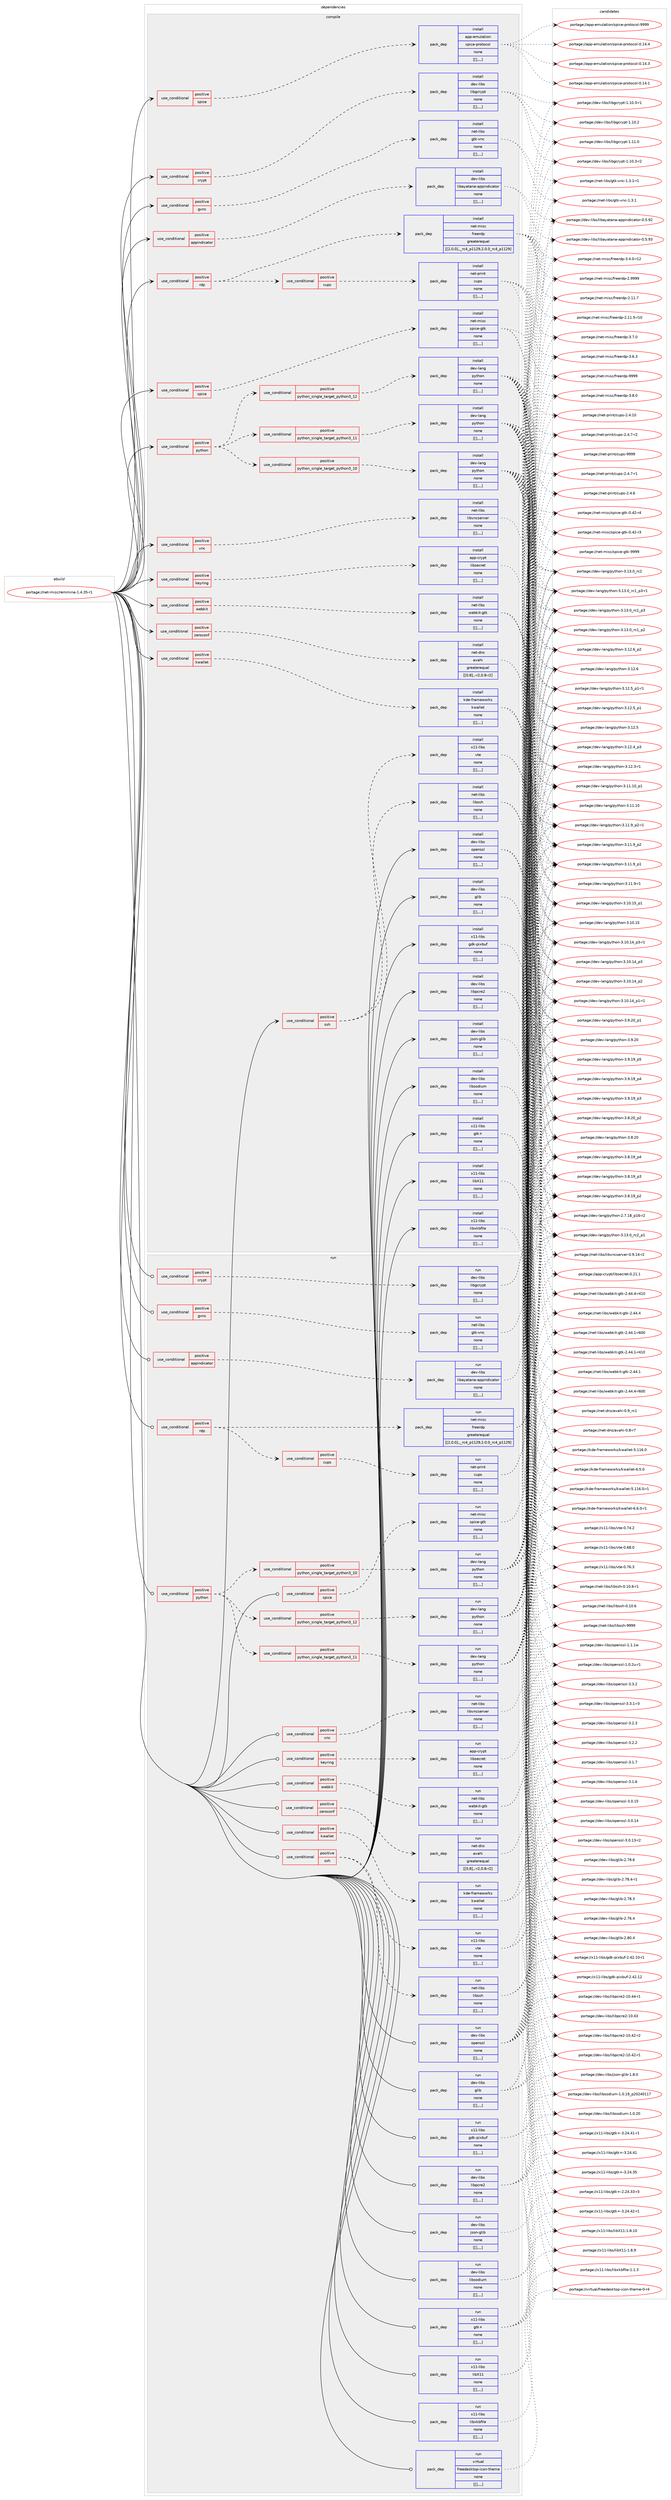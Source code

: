 digraph prolog {

# *************
# Graph options
# *************

newrank=true;
concentrate=true;
compound=true;
graph [rankdir=LR,fontname=Helvetica,fontsize=10,ranksep=1.5];#, ranksep=2.5, nodesep=0.2];
edge  [arrowhead=vee];
node  [fontname=Helvetica,fontsize=10];

# **********
# The ebuild
# **********

subgraph cluster_leftcol {
color=gray;
label=<<i>ebuild</i>>;
id [label="portage://net-misc/remmina-1.4.35-r1", color=red, width=4, href="../net-misc/remmina-1.4.35-r1.svg"];
}

# ****************
# The dependencies
# ****************

subgraph cluster_midcol {
color=gray;
label=<<i>dependencies</i>>;
subgraph cluster_compile {
fillcolor="#eeeeee";
style=filled;
label=<<i>compile</i>>;
subgraph cond102208 {
dependency384508 [label=<<TABLE BORDER="0" CELLBORDER="1" CELLSPACING="0" CELLPADDING="4"><TR><TD ROWSPAN="3" CELLPADDING="10">use_conditional</TD></TR><TR><TD>positive</TD></TR><TR><TD>appindicator</TD></TR></TABLE>>, shape=none, color=red];
subgraph pack279563 {
dependency384509 [label=<<TABLE BORDER="0" CELLBORDER="1" CELLSPACING="0" CELLPADDING="4" WIDTH="220"><TR><TD ROWSPAN="6" CELLPADDING="30">pack_dep</TD></TR><TR><TD WIDTH="110">install</TD></TR><TR><TD>dev-libs</TD></TR><TR><TD>libayatana-appindicator</TD></TR><TR><TD>none</TD></TR><TR><TD>[[],,,,]</TD></TR></TABLE>>, shape=none, color=blue];
}
dependency384508:e -> dependency384509:w [weight=20,style="dashed",arrowhead="vee"];
}
id:e -> dependency384508:w [weight=20,style="solid",arrowhead="vee"];
subgraph cond102209 {
dependency384510 [label=<<TABLE BORDER="0" CELLBORDER="1" CELLSPACING="0" CELLPADDING="4"><TR><TD ROWSPAN="3" CELLPADDING="10">use_conditional</TD></TR><TR><TD>positive</TD></TR><TR><TD>crypt</TD></TR></TABLE>>, shape=none, color=red];
subgraph pack279564 {
dependency384511 [label=<<TABLE BORDER="0" CELLBORDER="1" CELLSPACING="0" CELLPADDING="4" WIDTH="220"><TR><TD ROWSPAN="6" CELLPADDING="30">pack_dep</TD></TR><TR><TD WIDTH="110">install</TD></TR><TR><TD>dev-libs</TD></TR><TR><TD>libgcrypt</TD></TR><TR><TD>none</TD></TR><TR><TD>[[],,,,]</TD></TR></TABLE>>, shape=none, color=blue];
}
dependency384510:e -> dependency384511:w [weight=20,style="dashed",arrowhead="vee"];
}
id:e -> dependency384510:w [weight=20,style="solid",arrowhead="vee"];
subgraph cond102210 {
dependency384512 [label=<<TABLE BORDER="0" CELLBORDER="1" CELLSPACING="0" CELLPADDING="4"><TR><TD ROWSPAN="3" CELLPADDING="10">use_conditional</TD></TR><TR><TD>positive</TD></TR><TR><TD>gvnc</TD></TR></TABLE>>, shape=none, color=red];
subgraph pack279565 {
dependency384513 [label=<<TABLE BORDER="0" CELLBORDER="1" CELLSPACING="0" CELLPADDING="4" WIDTH="220"><TR><TD ROWSPAN="6" CELLPADDING="30">pack_dep</TD></TR><TR><TD WIDTH="110">install</TD></TR><TR><TD>net-libs</TD></TR><TR><TD>gtk-vnc</TD></TR><TR><TD>none</TD></TR><TR><TD>[[],,,,]</TD></TR></TABLE>>, shape=none, color=blue];
}
dependency384512:e -> dependency384513:w [weight=20,style="dashed",arrowhead="vee"];
}
id:e -> dependency384512:w [weight=20,style="solid",arrowhead="vee"];
subgraph cond102211 {
dependency384514 [label=<<TABLE BORDER="0" CELLBORDER="1" CELLSPACING="0" CELLPADDING="4"><TR><TD ROWSPAN="3" CELLPADDING="10">use_conditional</TD></TR><TR><TD>positive</TD></TR><TR><TD>keyring</TD></TR></TABLE>>, shape=none, color=red];
subgraph pack279566 {
dependency384515 [label=<<TABLE BORDER="0" CELLBORDER="1" CELLSPACING="0" CELLPADDING="4" WIDTH="220"><TR><TD ROWSPAN="6" CELLPADDING="30">pack_dep</TD></TR><TR><TD WIDTH="110">install</TD></TR><TR><TD>app-crypt</TD></TR><TR><TD>libsecret</TD></TR><TR><TD>none</TD></TR><TR><TD>[[],,,,]</TD></TR></TABLE>>, shape=none, color=blue];
}
dependency384514:e -> dependency384515:w [weight=20,style="dashed",arrowhead="vee"];
}
id:e -> dependency384514:w [weight=20,style="solid",arrowhead="vee"];
subgraph cond102212 {
dependency384516 [label=<<TABLE BORDER="0" CELLBORDER="1" CELLSPACING="0" CELLPADDING="4"><TR><TD ROWSPAN="3" CELLPADDING="10">use_conditional</TD></TR><TR><TD>positive</TD></TR><TR><TD>kwallet</TD></TR></TABLE>>, shape=none, color=red];
subgraph pack279567 {
dependency384517 [label=<<TABLE BORDER="0" CELLBORDER="1" CELLSPACING="0" CELLPADDING="4" WIDTH="220"><TR><TD ROWSPAN="6" CELLPADDING="30">pack_dep</TD></TR><TR><TD WIDTH="110">install</TD></TR><TR><TD>kde-frameworks</TD></TR><TR><TD>kwallet</TD></TR><TR><TD>none</TD></TR><TR><TD>[[],,,,]</TD></TR></TABLE>>, shape=none, color=blue];
}
dependency384516:e -> dependency384517:w [weight=20,style="dashed",arrowhead="vee"];
}
id:e -> dependency384516:w [weight=20,style="solid",arrowhead="vee"];
subgraph cond102213 {
dependency384518 [label=<<TABLE BORDER="0" CELLBORDER="1" CELLSPACING="0" CELLPADDING="4"><TR><TD ROWSPAN="3" CELLPADDING="10">use_conditional</TD></TR><TR><TD>positive</TD></TR><TR><TD>python</TD></TR></TABLE>>, shape=none, color=red];
subgraph cond102214 {
dependency384519 [label=<<TABLE BORDER="0" CELLBORDER="1" CELLSPACING="0" CELLPADDING="4"><TR><TD ROWSPAN="3" CELLPADDING="10">use_conditional</TD></TR><TR><TD>positive</TD></TR><TR><TD>python_single_target_python3_10</TD></TR></TABLE>>, shape=none, color=red];
subgraph pack279568 {
dependency384520 [label=<<TABLE BORDER="0" CELLBORDER="1" CELLSPACING="0" CELLPADDING="4" WIDTH="220"><TR><TD ROWSPAN="6" CELLPADDING="30">pack_dep</TD></TR><TR><TD WIDTH="110">install</TD></TR><TR><TD>dev-lang</TD></TR><TR><TD>python</TD></TR><TR><TD>none</TD></TR><TR><TD>[[],,,,]</TD></TR></TABLE>>, shape=none, color=blue];
}
dependency384519:e -> dependency384520:w [weight=20,style="dashed",arrowhead="vee"];
}
dependency384518:e -> dependency384519:w [weight=20,style="dashed",arrowhead="vee"];
subgraph cond102215 {
dependency384521 [label=<<TABLE BORDER="0" CELLBORDER="1" CELLSPACING="0" CELLPADDING="4"><TR><TD ROWSPAN="3" CELLPADDING="10">use_conditional</TD></TR><TR><TD>positive</TD></TR><TR><TD>python_single_target_python3_11</TD></TR></TABLE>>, shape=none, color=red];
subgraph pack279569 {
dependency384522 [label=<<TABLE BORDER="0" CELLBORDER="1" CELLSPACING="0" CELLPADDING="4" WIDTH="220"><TR><TD ROWSPAN="6" CELLPADDING="30">pack_dep</TD></TR><TR><TD WIDTH="110">install</TD></TR><TR><TD>dev-lang</TD></TR><TR><TD>python</TD></TR><TR><TD>none</TD></TR><TR><TD>[[],,,,]</TD></TR></TABLE>>, shape=none, color=blue];
}
dependency384521:e -> dependency384522:w [weight=20,style="dashed",arrowhead="vee"];
}
dependency384518:e -> dependency384521:w [weight=20,style="dashed",arrowhead="vee"];
subgraph cond102216 {
dependency384523 [label=<<TABLE BORDER="0" CELLBORDER="1" CELLSPACING="0" CELLPADDING="4"><TR><TD ROWSPAN="3" CELLPADDING="10">use_conditional</TD></TR><TR><TD>positive</TD></TR><TR><TD>python_single_target_python3_12</TD></TR></TABLE>>, shape=none, color=red];
subgraph pack279570 {
dependency384524 [label=<<TABLE BORDER="0" CELLBORDER="1" CELLSPACING="0" CELLPADDING="4" WIDTH="220"><TR><TD ROWSPAN="6" CELLPADDING="30">pack_dep</TD></TR><TR><TD WIDTH="110">install</TD></TR><TR><TD>dev-lang</TD></TR><TR><TD>python</TD></TR><TR><TD>none</TD></TR><TR><TD>[[],,,,]</TD></TR></TABLE>>, shape=none, color=blue];
}
dependency384523:e -> dependency384524:w [weight=20,style="dashed",arrowhead="vee"];
}
dependency384518:e -> dependency384523:w [weight=20,style="dashed",arrowhead="vee"];
}
id:e -> dependency384518:w [weight=20,style="solid",arrowhead="vee"];
subgraph cond102217 {
dependency384525 [label=<<TABLE BORDER="0" CELLBORDER="1" CELLSPACING="0" CELLPADDING="4"><TR><TD ROWSPAN="3" CELLPADDING="10">use_conditional</TD></TR><TR><TD>positive</TD></TR><TR><TD>rdp</TD></TR></TABLE>>, shape=none, color=red];
subgraph pack279571 {
dependency384526 [label=<<TABLE BORDER="0" CELLBORDER="1" CELLSPACING="0" CELLPADDING="4" WIDTH="220"><TR><TD ROWSPAN="6" CELLPADDING="30">pack_dep</TD></TR><TR><TD WIDTH="110">install</TD></TR><TR><TD>net-misc</TD></TR><TR><TD>freerdp</TD></TR><TR><TD>greaterequal</TD></TR><TR><TD>[[2,0,0],,_rc4_p1129,2.0.0_rc4_p1129]</TD></TR></TABLE>>, shape=none, color=blue];
}
dependency384525:e -> dependency384526:w [weight=20,style="dashed",arrowhead="vee"];
subgraph cond102218 {
dependency384527 [label=<<TABLE BORDER="0" CELLBORDER="1" CELLSPACING="0" CELLPADDING="4"><TR><TD ROWSPAN="3" CELLPADDING="10">use_conditional</TD></TR><TR><TD>positive</TD></TR><TR><TD>cups</TD></TR></TABLE>>, shape=none, color=red];
subgraph pack279572 {
dependency384528 [label=<<TABLE BORDER="0" CELLBORDER="1" CELLSPACING="0" CELLPADDING="4" WIDTH="220"><TR><TD ROWSPAN="6" CELLPADDING="30">pack_dep</TD></TR><TR><TD WIDTH="110">install</TD></TR><TR><TD>net-print</TD></TR><TR><TD>cups</TD></TR><TR><TD>none</TD></TR><TR><TD>[[],,,,]</TD></TR></TABLE>>, shape=none, color=blue];
}
dependency384527:e -> dependency384528:w [weight=20,style="dashed",arrowhead="vee"];
}
dependency384525:e -> dependency384527:w [weight=20,style="dashed",arrowhead="vee"];
}
id:e -> dependency384525:w [weight=20,style="solid",arrowhead="vee"];
subgraph cond102219 {
dependency384529 [label=<<TABLE BORDER="0" CELLBORDER="1" CELLSPACING="0" CELLPADDING="4"><TR><TD ROWSPAN="3" CELLPADDING="10">use_conditional</TD></TR><TR><TD>positive</TD></TR><TR><TD>spice</TD></TR></TABLE>>, shape=none, color=red];
subgraph pack279573 {
dependency384530 [label=<<TABLE BORDER="0" CELLBORDER="1" CELLSPACING="0" CELLPADDING="4" WIDTH="220"><TR><TD ROWSPAN="6" CELLPADDING="30">pack_dep</TD></TR><TR><TD WIDTH="110">install</TD></TR><TR><TD>app-emulation</TD></TR><TR><TD>spice-protocol</TD></TR><TR><TD>none</TD></TR><TR><TD>[[],,,,]</TD></TR></TABLE>>, shape=none, color=blue];
}
dependency384529:e -> dependency384530:w [weight=20,style="dashed",arrowhead="vee"];
}
id:e -> dependency384529:w [weight=20,style="solid",arrowhead="vee"];
subgraph cond102220 {
dependency384531 [label=<<TABLE BORDER="0" CELLBORDER="1" CELLSPACING="0" CELLPADDING="4"><TR><TD ROWSPAN="3" CELLPADDING="10">use_conditional</TD></TR><TR><TD>positive</TD></TR><TR><TD>spice</TD></TR></TABLE>>, shape=none, color=red];
subgraph pack279574 {
dependency384532 [label=<<TABLE BORDER="0" CELLBORDER="1" CELLSPACING="0" CELLPADDING="4" WIDTH="220"><TR><TD ROWSPAN="6" CELLPADDING="30">pack_dep</TD></TR><TR><TD WIDTH="110">install</TD></TR><TR><TD>net-misc</TD></TR><TR><TD>spice-gtk</TD></TR><TR><TD>none</TD></TR><TR><TD>[[],,,,]</TD></TR></TABLE>>, shape=none, color=blue];
}
dependency384531:e -> dependency384532:w [weight=20,style="dashed",arrowhead="vee"];
}
id:e -> dependency384531:w [weight=20,style="solid",arrowhead="vee"];
subgraph cond102221 {
dependency384533 [label=<<TABLE BORDER="0" CELLBORDER="1" CELLSPACING="0" CELLPADDING="4"><TR><TD ROWSPAN="3" CELLPADDING="10">use_conditional</TD></TR><TR><TD>positive</TD></TR><TR><TD>ssh</TD></TR></TABLE>>, shape=none, color=red];
subgraph pack279575 {
dependency384534 [label=<<TABLE BORDER="0" CELLBORDER="1" CELLSPACING="0" CELLPADDING="4" WIDTH="220"><TR><TD ROWSPAN="6" CELLPADDING="30">pack_dep</TD></TR><TR><TD WIDTH="110">install</TD></TR><TR><TD>net-libs</TD></TR><TR><TD>libssh</TD></TR><TR><TD>none</TD></TR><TR><TD>[[],,,,]</TD></TR></TABLE>>, shape=none, color=blue];
}
dependency384533:e -> dependency384534:w [weight=20,style="dashed",arrowhead="vee"];
subgraph pack279576 {
dependency384535 [label=<<TABLE BORDER="0" CELLBORDER="1" CELLSPACING="0" CELLPADDING="4" WIDTH="220"><TR><TD ROWSPAN="6" CELLPADDING="30">pack_dep</TD></TR><TR><TD WIDTH="110">install</TD></TR><TR><TD>x11-libs</TD></TR><TR><TD>vte</TD></TR><TR><TD>none</TD></TR><TR><TD>[[],,,,]</TD></TR></TABLE>>, shape=none, color=blue];
}
dependency384533:e -> dependency384535:w [weight=20,style="dashed",arrowhead="vee"];
}
id:e -> dependency384533:w [weight=20,style="solid",arrowhead="vee"];
subgraph cond102222 {
dependency384536 [label=<<TABLE BORDER="0" CELLBORDER="1" CELLSPACING="0" CELLPADDING="4"><TR><TD ROWSPAN="3" CELLPADDING="10">use_conditional</TD></TR><TR><TD>positive</TD></TR><TR><TD>vnc</TD></TR></TABLE>>, shape=none, color=red];
subgraph pack279577 {
dependency384537 [label=<<TABLE BORDER="0" CELLBORDER="1" CELLSPACING="0" CELLPADDING="4" WIDTH="220"><TR><TD ROWSPAN="6" CELLPADDING="30">pack_dep</TD></TR><TR><TD WIDTH="110">install</TD></TR><TR><TD>net-libs</TD></TR><TR><TD>libvncserver</TD></TR><TR><TD>none</TD></TR><TR><TD>[[],,,,]</TD></TR></TABLE>>, shape=none, color=blue];
}
dependency384536:e -> dependency384537:w [weight=20,style="dashed",arrowhead="vee"];
}
id:e -> dependency384536:w [weight=20,style="solid",arrowhead="vee"];
subgraph cond102223 {
dependency384538 [label=<<TABLE BORDER="0" CELLBORDER="1" CELLSPACING="0" CELLPADDING="4"><TR><TD ROWSPAN="3" CELLPADDING="10">use_conditional</TD></TR><TR><TD>positive</TD></TR><TR><TD>webkit</TD></TR></TABLE>>, shape=none, color=red];
subgraph pack279578 {
dependency384539 [label=<<TABLE BORDER="0" CELLBORDER="1" CELLSPACING="0" CELLPADDING="4" WIDTH="220"><TR><TD ROWSPAN="6" CELLPADDING="30">pack_dep</TD></TR><TR><TD WIDTH="110">install</TD></TR><TR><TD>net-libs</TD></TR><TR><TD>webkit-gtk</TD></TR><TR><TD>none</TD></TR><TR><TD>[[],,,,]</TD></TR></TABLE>>, shape=none, color=blue];
}
dependency384538:e -> dependency384539:w [weight=20,style="dashed",arrowhead="vee"];
}
id:e -> dependency384538:w [weight=20,style="solid",arrowhead="vee"];
subgraph cond102224 {
dependency384540 [label=<<TABLE BORDER="0" CELLBORDER="1" CELLSPACING="0" CELLPADDING="4"><TR><TD ROWSPAN="3" CELLPADDING="10">use_conditional</TD></TR><TR><TD>positive</TD></TR><TR><TD>zeroconf</TD></TR></TABLE>>, shape=none, color=red];
subgraph pack279579 {
dependency384541 [label=<<TABLE BORDER="0" CELLBORDER="1" CELLSPACING="0" CELLPADDING="4" WIDTH="220"><TR><TD ROWSPAN="6" CELLPADDING="30">pack_dep</TD></TR><TR><TD WIDTH="110">install</TD></TR><TR><TD>net-dns</TD></TR><TR><TD>avahi</TD></TR><TR><TD>greaterequal</TD></TR><TR><TD>[[0,8],,-r2,0.8-r2]</TD></TR></TABLE>>, shape=none, color=blue];
}
dependency384540:e -> dependency384541:w [weight=20,style="dashed",arrowhead="vee"];
}
id:e -> dependency384540:w [weight=20,style="solid",arrowhead="vee"];
subgraph pack279580 {
dependency384542 [label=<<TABLE BORDER="0" CELLBORDER="1" CELLSPACING="0" CELLPADDING="4" WIDTH="220"><TR><TD ROWSPAN="6" CELLPADDING="30">pack_dep</TD></TR><TR><TD WIDTH="110">install</TD></TR><TR><TD>dev-libs</TD></TR><TR><TD>glib</TD></TR><TR><TD>none</TD></TR><TR><TD>[[],,,,]</TD></TR></TABLE>>, shape=none, color=blue];
}
id:e -> dependency384542:w [weight=20,style="solid",arrowhead="vee"];
subgraph pack279581 {
dependency384543 [label=<<TABLE BORDER="0" CELLBORDER="1" CELLSPACING="0" CELLPADDING="4" WIDTH="220"><TR><TD ROWSPAN="6" CELLPADDING="30">pack_dep</TD></TR><TR><TD WIDTH="110">install</TD></TR><TR><TD>dev-libs</TD></TR><TR><TD>json-glib</TD></TR><TR><TD>none</TD></TR><TR><TD>[[],,,,]</TD></TR></TABLE>>, shape=none, color=blue];
}
id:e -> dependency384543:w [weight=20,style="solid",arrowhead="vee"];
subgraph pack279582 {
dependency384544 [label=<<TABLE BORDER="0" CELLBORDER="1" CELLSPACING="0" CELLPADDING="4" WIDTH="220"><TR><TD ROWSPAN="6" CELLPADDING="30">pack_dep</TD></TR><TR><TD WIDTH="110">install</TD></TR><TR><TD>dev-libs</TD></TR><TR><TD>libpcre2</TD></TR><TR><TD>none</TD></TR><TR><TD>[[],,,,]</TD></TR></TABLE>>, shape=none, color=blue];
}
id:e -> dependency384544:w [weight=20,style="solid",arrowhead="vee"];
subgraph pack279583 {
dependency384545 [label=<<TABLE BORDER="0" CELLBORDER="1" CELLSPACING="0" CELLPADDING="4" WIDTH="220"><TR><TD ROWSPAN="6" CELLPADDING="30">pack_dep</TD></TR><TR><TD WIDTH="110">install</TD></TR><TR><TD>dev-libs</TD></TR><TR><TD>libsodium</TD></TR><TR><TD>none</TD></TR><TR><TD>[[],,,,]</TD></TR></TABLE>>, shape=none, color=blue];
}
id:e -> dependency384545:w [weight=20,style="solid",arrowhead="vee"];
subgraph pack279584 {
dependency384546 [label=<<TABLE BORDER="0" CELLBORDER="1" CELLSPACING="0" CELLPADDING="4" WIDTH="220"><TR><TD ROWSPAN="6" CELLPADDING="30">pack_dep</TD></TR><TR><TD WIDTH="110">install</TD></TR><TR><TD>dev-libs</TD></TR><TR><TD>openssl</TD></TR><TR><TD>none</TD></TR><TR><TD>[[],,,,]</TD></TR></TABLE>>, shape=none, color=blue];
}
id:e -> dependency384546:w [weight=20,style="solid",arrowhead="vee"];
subgraph pack279585 {
dependency384547 [label=<<TABLE BORDER="0" CELLBORDER="1" CELLSPACING="0" CELLPADDING="4" WIDTH="220"><TR><TD ROWSPAN="6" CELLPADDING="30">pack_dep</TD></TR><TR><TD WIDTH="110">install</TD></TR><TR><TD>x11-libs</TD></TR><TR><TD>gdk-pixbuf</TD></TR><TR><TD>none</TD></TR><TR><TD>[[],,,,]</TD></TR></TABLE>>, shape=none, color=blue];
}
id:e -> dependency384547:w [weight=20,style="solid",arrowhead="vee"];
subgraph pack279586 {
dependency384548 [label=<<TABLE BORDER="0" CELLBORDER="1" CELLSPACING="0" CELLPADDING="4" WIDTH="220"><TR><TD ROWSPAN="6" CELLPADDING="30">pack_dep</TD></TR><TR><TD WIDTH="110">install</TD></TR><TR><TD>x11-libs</TD></TR><TR><TD>gtk+</TD></TR><TR><TD>none</TD></TR><TR><TD>[[],,,,]</TD></TR></TABLE>>, shape=none, color=blue];
}
id:e -> dependency384548:w [weight=20,style="solid",arrowhead="vee"];
subgraph pack279587 {
dependency384549 [label=<<TABLE BORDER="0" CELLBORDER="1" CELLSPACING="0" CELLPADDING="4" WIDTH="220"><TR><TD ROWSPAN="6" CELLPADDING="30">pack_dep</TD></TR><TR><TD WIDTH="110">install</TD></TR><TR><TD>x11-libs</TD></TR><TR><TD>libX11</TD></TR><TR><TD>none</TD></TR><TR><TD>[[],,,,]</TD></TR></TABLE>>, shape=none, color=blue];
}
id:e -> dependency384549:w [weight=20,style="solid",arrowhead="vee"];
subgraph pack279588 {
dependency384550 [label=<<TABLE BORDER="0" CELLBORDER="1" CELLSPACING="0" CELLPADDING="4" WIDTH="220"><TR><TD ROWSPAN="6" CELLPADDING="30">pack_dep</TD></TR><TR><TD WIDTH="110">install</TD></TR><TR><TD>x11-libs</TD></TR><TR><TD>libxkbfile</TD></TR><TR><TD>none</TD></TR><TR><TD>[[],,,,]</TD></TR></TABLE>>, shape=none, color=blue];
}
id:e -> dependency384550:w [weight=20,style="solid",arrowhead="vee"];
}
subgraph cluster_compileandrun {
fillcolor="#eeeeee";
style=filled;
label=<<i>compile and run</i>>;
}
subgraph cluster_run {
fillcolor="#eeeeee";
style=filled;
label=<<i>run</i>>;
subgraph cond102225 {
dependency384551 [label=<<TABLE BORDER="0" CELLBORDER="1" CELLSPACING="0" CELLPADDING="4"><TR><TD ROWSPAN="3" CELLPADDING="10">use_conditional</TD></TR><TR><TD>positive</TD></TR><TR><TD>appindicator</TD></TR></TABLE>>, shape=none, color=red];
subgraph pack279589 {
dependency384552 [label=<<TABLE BORDER="0" CELLBORDER="1" CELLSPACING="0" CELLPADDING="4" WIDTH="220"><TR><TD ROWSPAN="6" CELLPADDING="30">pack_dep</TD></TR><TR><TD WIDTH="110">run</TD></TR><TR><TD>dev-libs</TD></TR><TR><TD>libayatana-appindicator</TD></TR><TR><TD>none</TD></TR><TR><TD>[[],,,,]</TD></TR></TABLE>>, shape=none, color=blue];
}
dependency384551:e -> dependency384552:w [weight=20,style="dashed",arrowhead="vee"];
}
id:e -> dependency384551:w [weight=20,style="solid",arrowhead="odot"];
subgraph cond102226 {
dependency384553 [label=<<TABLE BORDER="0" CELLBORDER="1" CELLSPACING="0" CELLPADDING="4"><TR><TD ROWSPAN="3" CELLPADDING="10">use_conditional</TD></TR><TR><TD>positive</TD></TR><TR><TD>crypt</TD></TR></TABLE>>, shape=none, color=red];
subgraph pack279590 {
dependency384554 [label=<<TABLE BORDER="0" CELLBORDER="1" CELLSPACING="0" CELLPADDING="4" WIDTH="220"><TR><TD ROWSPAN="6" CELLPADDING="30">pack_dep</TD></TR><TR><TD WIDTH="110">run</TD></TR><TR><TD>dev-libs</TD></TR><TR><TD>libgcrypt</TD></TR><TR><TD>none</TD></TR><TR><TD>[[],,,,]</TD></TR></TABLE>>, shape=none, color=blue];
}
dependency384553:e -> dependency384554:w [weight=20,style="dashed",arrowhead="vee"];
}
id:e -> dependency384553:w [weight=20,style="solid",arrowhead="odot"];
subgraph cond102227 {
dependency384555 [label=<<TABLE BORDER="0" CELLBORDER="1" CELLSPACING="0" CELLPADDING="4"><TR><TD ROWSPAN="3" CELLPADDING="10">use_conditional</TD></TR><TR><TD>positive</TD></TR><TR><TD>gvnc</TD></TR></TABLE>>, shape=none, color=red];
subgraph pack279591 {
dependency384556 [label=<<TABLE BORDER="0" CELLBORDER="1" CELLSPACING="0" CELLPADDING="4" WIDTH="220"><TR><TD ROWSPAN="6" CELLPADDING="30">pack_dep</TD></TR><TR><TD WIDTH="110">run</TD></TR><TR><TD>net-libs</TD></TR><TR><TD>gtk-vnc</TD></TR><TR><TD>none</TD></TR><TR><TD>[[],,,,]</TD></TR></TABLE>>, shape=none, color=blue];
}
dependency384555:e -> dependency384556:w [weight=20,style="dashed",arrowhead="vee"];
}
id:e -> dependency384555:w [weight=20,style="solid",arrowhead="odot"];
subgraph cond102228 {
dependency384557 [label=<<TABLE BORDER="0" CELLBORDER="1" CELLSPACING="0" CELLPADDING="4"><TR><TD ROWSPAN="3" CELLPADDING="10">use_conditional</TD></TR><TR><TD>positive</TD></TR><TR><TD>keyring</TD></TR></TABLE>>, shape=none, color=red];
subgraph pack279592 {
dependency384558 [label=<<TABLE BORDER="0" CELLBORDER="1" CELLSPACING="0" CELLPADDING="4" WIDTH="220"><TR><TD ROWSPAN="6" CELLPADDING="30">pack_dep</TD></TR><TR><TD WIDTH="110">run</TD></TR><TR><TD>app-crypt</TD></TR><TR><TD>libsecret</TD></TR><TR><TD>none</TD></TR><TR><TD>[[],,,,]</TD></TR></TABLE>>, shape=none, color=blue];
}
dependency384557:e -> dependency384558:w [weight=20,style="dashed",arrowhead="vee"];
}
id:e -> dependency384557:w [weight=20,style="solid",arrowhead="odot"];
subgraph cond102229 {
dependency384559 [label=<<TABLE BORDER="0" CELLBORDER="1" CELLSPACING="0" CELLPADDING="4"><TR><TD ROWSPAN="3" CELLPADDING="10">use_conditional</TD></TR><TR><TD>positive</TD></TR><TR><TD>kwallet</TD></TR></TABLE>>, shape=none, color=red];
subgraph pack279593 {
dependency384560 [label=<<TABLE BORDER="0" CELLBORDER="1" CELLSPACING="0" CELLPADDING="4" WIDTH="220"><TR><TD ROWSPAN="6" CELLPADDING="30">pack_dep</TD></TR><TR><TD WIDTH="110">run</TD></TR><TR><TD>kde-frameworks</TD></TR><TR><TD>kwallet</TD></TR><TR><TD>none</TD></TR><TR><TD>[[],,,,]</TD></TR></TABLE>>, shape=none, color=blue];
}
dependency384559:e -> dependency384560:w [weight=20,style="dashed",arrowhead="vee"];
}
id:e -> dependency384559:w [weight=20,style="solid",arrowhead="odot"];
subgraph cond102230 {
dependency384561 [label=<<TABLE BORDER="0" CELLBORDER="1" CELLSPACING="0" CELLPADDING="4"><TR><TD ROWSPAN="3" CELLPADDING="10">use_conditional</TD></TR><TR><TD>positive</TD></TR><TR><TD>python</TD></TR></TABLE>>, shape=none, color=red];
subgraph cond102231 {
dependency384562 [label=<<TABLE BORDER="0" CELLBORDER="1" CELLSPACING="0" CELLPADDING="4"><TR><TD ROWSPAN="3" CELLPADDING="10">use_conditional</TD></TR><TR><TD>positive</TD></TR><TR><TD>python_single_target_python3_10</TD></TR></TABLE>>, shape=none, color=red];
subgraph pack279594 {
dependency384563 [label=<<TABLE BORDER="0" CELLBORDER="1" CELLSPACING="0" CELLPADDING="4" WIDTH="220"><TR><TD ROWSPAN="6" CELLPADDING="30">pack_dep</TD></TR><TR><TD WIDTH="110">run</TD></TR><TR><TD>dev-lang</TD></TR><TR><TD>python</TD></TR><TR><TD>none</TD></TR><TR><TD>[[],,,,]</TD></TR></TABLE>>, shape=none, color=blue];
}
dependency384562:e -> dependency384563:w [weight=20,style="dashed",arrowhead="vee"];
}
dependency384561:e -> dependency384562:w [weight=20,style="dashed",arrowhead="vee"];
subgraph cond102232 {
dependency384564 [label=<<TABLE BORDER="0" CELLBORDER="1" CELLSPACING="0" CELLPADDING="4"><TR><TD ROWSPAN="3" CELLPADDING="10">use_conditional</TD></TR><TR><TD>positive</TD></TR><TR><TD>python_single_target_python3_11</TD></TR></TABLE>>, shape=none, color=red];
subgraph pack279595 {
dependency384565 [label=<<TABLE BORDER="0" CELLBORDER="1" CELLSPACING="0" CELLPADDING="4" WIDTH="220"><TR><TD ROWSPAN="6" CELLPADDING="30">pack_dep</TD></TR><TR><TD WIDTH="110">run</TD></TR><TR><TD>dev-lang</TD></TR><TR><TD>python</TD></TR><TR><TD>none</TD></TR><TR><TD>[[],,,,]</TD></TR></TABLE>>, shape=none, color=blue];
}
dependency384564:e -> dependency384565:w [weight=20,style="dashed",arrowhead="vee"];
}
dependency384561:e -> dependency384564:w [weight=20,style="dashed",arrowhead="vee"];
subgraph cond102233 {
dependency384566 [label=<<TABLE BORDER="0" CELLBORDER="1" CELLSPACING="0" CELLPADDING="4"><TR><TD ROWSPAN="3" CELLPADDING="10">use_conditional</TD></TR><TR><TD>positive</TD></TR><TR><TD>python_single_target_python3_12</TD></TR></TABLE>>, shape=none, color=red];
subgraph pack279596 {
dependency384567 [label=<<TABLE BORDER="0" CELLBORDER="1" CELLSPACING="0" CELLPADDING="4" WIDTH="220"><TR><TD ROWSPAN="6" CELLPADDING="30">pack_dep</TD></TR><TR><TD WIDTH="110">run</TD></TR><TR><TD>dev-lang</TD></TR><TR><TD>python</TD></TR><TR><TD>none</TD></TR><TR><TD>[[],,,,]</TD></TR></TABLE>>, shape=none, color=blue];
}
dependency384566:e -> dependency384567:w [weight=20,style="dashed",arrowhead="vee"];
}
dependency384561:e -> dependency384566:w [weight=20,style="dashed",arrowhead="vee"];
}
id:e -> dependency384561:w [weight=20,style="solid",arrowhead="odot"];
subgraph cond102234 {
dependency384568 [label=<<TABLE BORDER="0" CELLBORDER="1" CELLSPACING="0" CELLPADDING="4"><TR><TD ROWSPAN="3" CELLPADDING="10">use_conditional</TD></TR><TR><TD>positive</TD></TR><TR><TD>rdp</TD></TR></TABLE>>, shape=none, color=red];
subgraph pack279597 {
dependency384569 [label=<<TABLE BORDER="0" CELLBORDER="1" CELLSPACING="0" CELLPADDING="4" WIDTH="220"><TR><TD ROWSPAN="6" CELLPADDING="30">pack_dep</TD></TR><TR><TD WIDTH="110">run</TD></TR><TR><TD>net-misc</TD></TR><TR><TD>freerdp</TD></TR><TR><TD>greaterequal</TD></TR><TR><TD>[[2,0,0],,_rc4_p1129,2.0.0_rc4_p1129]</TD></TR></TABLE>>, shape=none, color=blue];
}
dependency384568:e -> dependency384569:w [weight=20,style="dashed",arrowhead="vee"];
subgraph cond102235 {
dependency384570 [label=<<TABLE BORDER="0" CELLBORDER="1" CELLSPACING="0" CELLPADDING="4"><TR><TD ROWSPAN="3" CELLPADDING="10">use_conditional</TD></TR><TR><TD>positive</TD></TR><TR><TD>cups</TD></TR></TABLE>>, shape=none, color=red];
subgraph pack279598 {
dependency384571 [label=<<TABLE BORDER="0" CELLBORDER="1" CELLSPACING="0" CELLPADDING="4" WIDTH="220"><TR><TD ROWSPAN="6" CELLPADDING="30">pack_dep</TD></TR><TR><TD WIDTH="110">run</TD></TR><TR><TD>net-print</TD></TR><TR><TD>cups</TD></TR><TR><TD>none</TD></TR><TR><TD>[[],,,,]</TD></TR></TABLE>>, shape=none, color=blue];
}
dependency384570:e -> dependency384571:w [weight=20,style="dashed",arrowhead="vee"];
}
dependency384568:e -> dependency384570:w [weight=20,style="dashed",arrowhead="vee"];
}
id:e -> dependency384568:w [weight=20,style="solid",arrowhead="odot"];
subgraph cond102236 {
dependency384572 [label=<<TABLE BORDER="0" CELLBORDER="1" CELLSPACING="0" CELLPADDING="4"><TR><TD ROWSPAN="3" CELLPADDING="10">use_conditional</TD></TR><TR><TD>positive</TD></TR><TR><TD>spice</TD></TR></TABLE>>, shape=none, color=red];
subgraph pack279599 {
dependency384573 [label=<<TABLE BORDER="0" CELLBORDER="1" CELLSPACING="0" CELLPADDING="4" WIDTH="220"><TR><TD ROWSPAN="6" CELLPADDING="30">pack_dep</TD></TR><TR><TD WIDTH="110">run</TD></TR><TR><TD>net-misc</TD></TR><TR><TD>spice-gtk</TD></TR><TR><TD>none</TD></TR><TR><TD>[[],,,,]</TD></TR></TABLE>>, shape=none, color=blue];
}
dependency384572:e -> dependency384573:w [weight=20,style="dashed",arrowhead="vee"];
}
id:e -> dependency384572:w [weight=20,style="solid",arrowhead="odot"];
subgraph cond102237 {
dependency384574 [label=<<TABLE BORDER="0" CELLBORDER="1" CELLSPACING="0" CELLPADDING="4"><TR><TD ROWSPAN="3" CELLPADDING="10">use_conditional</TD></TR><TR><TD>positive</TD></TR><TR><TD>ssh</TD></TR></TABLE>>, shape=none, color=red];
subgraph pack279600 {
dependency384575 [label=<<TABLE BORDER="0" CELLBORDER="1" CELLSPACING="0" CELLPADDING="4" WIDTH="220"><TR><TD ROWSPAN="6" CELLPADDING="30">pack_dep</TD></TR><TR><TD WIDTH="110">run</TD></TR><TR><TD>net-libs</TD></TR><TR><TD>libssh</TD></TR><TR><TD>none</TD></TR><TR><TD>[[],,,,]</TD></TR></TABLE>>, shape=none, color=blue];
}
dependency384574:e -> dependency384575:w [weight=20,style="dashed",arrowhead="vee"];
subgraph pack279601 {
dependency384576 [label=<<TABLE BORDER="0" CELLBORDER="1" CELLSPACING="0" CELLPADDING="4" WIDTH="220"><TR><TD ROWSPAN="6" CELLPADDING="30">pack_dep</TD></TR><TR><TD WIDTH="110">run</TD></TR><TR><TD>x11-libs</TD></TR><TR><TD>vte</TD></TR><TR><TD>none</TD></TR><TR><TD>[[],,,,]</TD></TR></TABLE>>, shape=none, color=blue];
}
dependency384574:e -> dependency384576:w [weight=20,style="dashed",arrowhead="vee"];
}
id:e -> dependency384574:w [weight=20,style="solid",arrowhead="odot"];
subgraph cond102238 {
dependency384577 [label=<<TABLE BORDER="0" CELLBORDER="1" CELLSPACING="0" CELLPADDING="4"><TR><TD ROWSPAN="3" CELLPADDING="10">use_conditional</TD></TR><TR><TD>positive</TD></TR><TR><TD>vnc</TD></TR></TABLE>>, shape=none, color=red];
subgraph pack279602 {
dependency384578 [label=<<TABLE BORDER="0" CELLBORDER="1" CELLSPACING="0" CELLPADDING="4" WIDTH="220"><TR><TD ROWSPAN="6" CELLPADDING="30">pack_dep</TD></TR><TR><TD WIDTH="110">run</TD></TR><TR><TD>net-libs</TD></TR><TR><TD>libvncserver</TD></TR><TR><TD>none</TD></TR><TR><TD>[[],,,,]</TD></TR></TABLE>>, shape=none, color=blue];
}
dependency384577:e -> dependency384578:w [weight=20,style="dashed",arrowhead="vee"];
}
id:e -> dependency384577:w [weight=20,style="solid",arrowhead="odot"];
subgraph cond102239 {
dependency384579 [label=<<TABLE BORDER="0" CELLBORDER="1" CELLSPACING="0" CELLPADDING="4"><TR><TD ROWSPAN="3" CELLPADDING="10">use_conditional</TD></TR><TR><TD>positive</TD></TR><TR><TD>webkit</TD></TR></TABLE>>, shape=none, color=red];
subgraph pack279603 {
dependency384580 [label=<<TABLE BORDER="0" CELLBORDER="1" CELLSPACING="0" CELLPADDING="4" WIDTH="220"><TR><TD ROWSPAN="6" CELLPADDING="30">pack_dep</TD></TR><TR><TD WIDTH="110">run</TD></TR><TR><TD>net-libs</TD></TR><TR><TD>webkit-gtk</TD></TR><TR><TD>none</TD></TR><TR><TD>[[],,,,]</TD></TR></TABLE>>, shape=none, color=blue];
}
dependency384579:e -> dependency384580:w [weight=20,style="dashed",arrowhead="vee"];
}
id:e -> dependency384579:w [weight=20,style="solid",arrowhead="odot"];
subgraph cond102240 {
dependency384581 [label=<<TABLE BORDER="0" CELLBORDER="1" CELLSPACING="0" CELLPADDING="4"><TR><TD ROWSPAN="3" CELLPADDING="10">use_conditional</TD></TR><TR><TD>positive</TD></TR><TR><TD>zeroconf</TD></TR></TABLE>>, shape=none, color=red];
subgraph pack279604 {
dependency384582 [label=<<TABLE BORDER="0" CELLBORDER="1" CELLSPACING="0" CELLPADDING="4" WIDTH="220"><TR><TD ROWSPAN="6" CELLPADDING="30">pack_dep</TD></TR><TR><TD WIDTH="110">run</TD></TR><TR><TD>net-dns</TD></TR><TR><TD>avahi</TD></TR><TR><TD>greaterequal</TD></TR><TR><TD>[[0,8],,-r2,0.8-r2]</TD></TR></TABLE>>, shape=none, color=blue];
}
dependency384581:e -> dependency384582:w [weight=20,style="dashed",arrowhead="vee"];
}
id:e -> dependency384581:w [weight=20,style="solid",arrowhead="odot"];
subgraph pack279605 {
dependency384583 [label=<<TABLE BORDER="0" CELLBORDER="1" CELLSPACING="0" CELLPADDING="4" WIDTH="220"><TR><TD ROWSPAN="6" CELLPADDING="30">pack_dep</TD></TR><TR><TD WIDTH="110">run</TD></TR><TR><TD>dev-libs</TD></TR><TR><TD>glib</TD></TR><TR><TD>none</TD></TR><TR><TD>[[],,,,]</TD></TR></TABLE>>, shape=none, color=blue];
}
id:e -> dependency384583:w [weight=20,style="solid",arrowhead="odot"];
subgraph pack279606 {
dependency384584 [label=<<TABLE BORDER="0" CELLBORDER="1" CELLSPACING="0" CELLPADDING="4" WIDTH="220"><TR><TD ROWSPAN="6" CELLPADDING="30">pack_dep</TD></TR><TR><TD WIDTH="110">run</TD></TR><TR><TD>dev-libs</TD></TR><TR><TD>json-glib</TD></TR><TR><TD>none</TD></TR><TR><TD>[[],,,,]</TD></TR></TABLE>>, shape=none, color=blue];
}
id:e -> dependency384584:w [weight=20,style="solid",arrowhead="odot"];
subgraph pack279607 {
dependency384585 [label=<<TABLE BORDER="0" CELLBORDER="1" CELLSPACING="0" CELLPADDING="4" WIDTH="220"><TR><TD ROWSPAN="6" CELLPADDING="30">pack_dep</TD></TR><TR><TD WIDTH="110">run</TD></TR><TR><TD>dev-libs</TD></TR><TR><TD>libpcre2</TD></TR><TR><TD>none</TD></TR><TR><TD>[[],,,,]</TD></TR></TABLE>>, shape=none, color=blue];
}
id:e -> dependency384585:w [weight=20,style="solid",arrowhead="odot"];
subgraph pack279608 {
dependency384586 [label=<<TABLE BORDER="0" CELLBORDER="1" CELLSPACING="0" CELLPADDING="4" WIDTH="220"><TR><TD ROWSPAN="6" CELLPADDING="30">pack_dep</TD></TR><TR><TD WIDTH="110">run</TD></TR><TR><TD>dev-libs</TD></TR><TR><TD>libsodium</TD></TR><TR><TD>none</TD></TR><TR><TD>[[],,,,]</TD></TR></TABLE>>, shape=none, color=blue];
}
id:e -> dependency384586:w [weight=20,style="solid",arrowhead="odot"];
subgraph pack279609 {
dependency384587 [label=<<TABLE BORDER="0" CELLBORDER="1" CELLSPACING="0" CELLPADDING="4" WIDTH="220"><TR><TD ROWSPAN="6" CELLPADDING="30">pack_dep</TD></TR><TR><TD WIDTH="110">run</TD></TR><TR><TD>dev-libs</TD></TR><TR><TD>openssl</TD></TR><TR><TD>none</TD></TR><TR><TD>[[],,,,]</TD></TR></TABLE>>, shape=none, color=blue];
}
id:e -> dependency384587:w [weight=20,style="solid",arrowhead="odot"];
subgraph pack279610 {
dependency384588 [label=<<TABLE BORDER="0" CELLBORDER="1" CELLSPACING="0" CELLPADDING="4" WIDTH="220"><TR><TD ROWSPAN="6" CELLPADDING="30">pack_dep</TD></TR><TR><TD WIDTH="110">run</TD></TR><TR><TD>virtual</TD></TR><TR><TD>freedesktop-icon-theme</TD></TR><TR><TD>none</TD></TR><TR><TD>[[],,,,]</TD></TR></TABLE>>, shape=none, color=blue];
}
id:e -> dependency384588:w [weight=20,style="solid",arrowhead="odot"];
subgraph pack279611 {
dependency384589 [label=<<TABLE BORDER="0" CELLBORDER="1" CELLSPACING="0" CELLPADDING="4" WIDTH="220"><TR><TD ROWSPAN="6" CELLPADDING="30">pack_dep</TD></TR><TR><TD WIDTH="110">run</TD></TR><TR><TD>x11-libs</TD></TR><TR><TD>gdk-pixbuf</TD></TR><TR><TD>none</TD></TR><TR><TD>[[],,,,]</TD></TR></TABLE>>, shape=none, color=blue];
}
id:e -> dependency384589:w [weight=20,style="solid",arrowhead="odot"];
subgraph pack279612 {
dependency384590 [label=<<TABLE BORDER="0" CELLBORDER="1" CELLSPACING="0" CELLPADDING="4" WIDTH="220"><TR><TD ROWSPAN="6" CELLPADDING="30">pack_dep</TD></TR><TR><TD WIDTH="110">run</TD></TR><TR><TD>x11-libs</TD></TR><TR><TD>gtk+</TD></TR><TR><TD>none</TD></TR><TR><TD>[[],,,,]</TD></TR></TABLE>>, shape=none, color=blue];
}
id:e -> dependency384590:w [weight=20,style="solid",arrowhead="odot"];
subgraph pack279613 {
dependency384591 [label=<<TABLE BORDER="0" CELLBORDER="1" CELLSPACING="0" CELLPADDING="4" WIDTH="220"><TR><TD ROWSPAN="6" CELLPADDING="30">pack_dep</TD></TR><TR><TD WIDTH="110">run</TD></TR><TR><TD>x11-libs</TD></TR><TR><TD>libX11</TD></TR><TR><TD>none</TD></TR><TR><TD>[[],,,,]</TD></TR></TABLE>>, shape=none, color=blue];
}
id:e -> dependency384591:w [weight=20,style="solid",arrowhead="odot"];
subgraph pack279614 {
dependency384592 [label=<<TABLE BORDER="0" CELLBORDER="1" CELLSPACING="0" CELLPADDING="4" WIDTH="220"><TR><TD ROWSPAN="6" CELLPADDING="30">pack_dep</TD></TR><TR><TD WIDTH="110">run</TD></TR><TR><TD>x11-libs</TD></TR><TR><TD>libxkbfile</TD></TR><TR><TD>none</TD></TR><TR><TD>[[],,,,]</TD></TR></TABLE>>, shape=none, color=blue];
}
id:e -> dependency384592:w [weight=20,style="solid",arrowhead="odot"];
}
}

# **************
# The candidates
# **************

subgraph cluster_choices {
rank=same;
color=gray;
label=<<i>candidates</i>>;

subgraph choice279563 {
color=black;
nodesep=1;
choice10010111845108105981154710810598971219711697110974597112112105110100105999711611111445484653465751 [label="portage://dev-libs/libayatana-appindicator-0.5.93", color=red, width=4,href="../dev-libs/libayatana-appindicator-0.5.93.svg"];
choice10010111845108105981154710810598971219711697110974597112112105110100105999711611111445484653465750 [label="portage://dev-libs/libayatana-appindicator-0.5.92", color=red, width=4,href="../dev-libs/libayatana-appindicator-0.5.92.svg"];
dependency384509:e -> choice10010111845108105981154710810598971219711697110974597112112105110100105999711611111445484653465751:w [style=dotted,weight="100"];
dependency384509:e -> choice10010111845108105981154710810598971219711697110974597112112105110100105999711611111445484653465750:w [style=dotted,weight="100"];
}
subgraph choice279564 {
color=black;
nodesep=1;
choice100101118451081059811547108105981039911412111211645494649494648 [label="portage://dev-libs/libgcrypt-1.11.0", color=red, width=4,href="../dev-libs/libgcrypt-1.11.0.svg"];
choice1001011184510810598115471081059810399114121112116454946494846514511450 [label="portage://dev-libs/libgcrypt-1.10.3-r2", color=red, width=4,href="../dev-libs/libgcrypt-1.10.3-r2.svg"];
choice1001011184510810598115471081059810399114121112116454946494846514511449 [label="portage://dev-libs/libgcrypt-1.10.3-r1", color=red, width=4,href="../dev-libs/libgcrypt-1.10.3-r1.svg"];
choice100101118451081059811547108105981039911412111211645494649484650 [label="portage://dev-libs/libgcrypt-1.10.2", color=red, width=4,href="../dev-libs/libgcrypt-1.10.2.svg"];
dependency384511:e -> choice100101118451081059811547108105981039911412111211645494649494648:w [style=dotted,weight="100"];
dependency384511:e -> choice1001011184510810598115471081059810399114121112116454946494846514511450:w [style=dotted,weight="100"];
dependency384511:e -> choice1001011184510810598115471081059810399114121112116454946494846514511449:w [style=dotted,weight="100"];
dependency384511:e -> choice100101118451081059811547108105981039911412111211645494649484650:w [style=dotted,weight="100"];
}
subgraph choice279565 {
color=black;
nodesep=1;
choice11010111645108105981154710311610745118110994549465146494511449 [label="portage://net-libs/gtk-vnc-1.3.1-r1", color=red, width=4,href="../net-libs/gtk-vnc-1.3.1-r1.svg"];
choice1101011164510810598115471031161074511811099454946514649 [label="portage://net-libs/gtk-vnc-1.3.1", color=red, width=4,href="../net-libs/gtk-vnc-1.3.1.svg"];
dependency384513:e -> choice11010111645108105981154710311610745118110994549465146494511449:w [style=dotted,weight="100"];
dependency384513:e -> choice1101011164510810598115471031161074511811099454946514649:w [style=dotted,weight="100"];
}
subgraph choice279566 {
color=black;
nodesep=1;
choice97112112459911412111211647108105981151019911410111645484650494649 [label="portage://app-crypt/libsecret-0.21.1", color=red, width=4,href="../app-crypt/libsecret-0.21.1.svg"];
dependency384515:e -> choice97112112459911412111211647108105981151019911410111645484650494649:w [style=dotted,weight="100"];
}
subgraph choice279567 {
color=black;
nodesep=1;
choice107100101451021149710910111911111410711547107119971081081011164554465446484511449 [label="portage://kde-frameworks/kwallet-6.6.0-r1", color=red, width=4,href="../kde-frameworks/kwallet-6.6.0-r1.svg"];
choice10710010145102114971091011191111141071154710711997108108101116455446534648 [label="portage://kde-frameworks/kwallet-6.5.0", color=red, width=4,href="../kde-frameworks/kwallet-6.5.0.svg"];
choice1071001014510211497109101119111114107115471071199710810810111645534649495446484511449 [label="portage://kde-frameworks/kwallet-5.116.0-r1", color=red, width=4,href="../kde-frameworks/kwallet-5.116.0-r1.svg"];
choice107100101451021149710910111911111410711547107119971081081011164553464949544648 [label="portage://kde-frameworks/kwallet-5.116.0", color=red, width=4,href="../kde-frameworks/kwallet-5.116.0.svg"];
dependency384517:e -> choice107100101451021149710910111911111410711547107119971081081011164554465446484511449:w [style=dotted,weight="100"];
dependency384517:e -> choice10710010145102114971091011191111141071154710711997108108101116455446534648:w [style=dotted,weight="100"];
dependency384517:e -> choice1071001014510211497109101119111114107115471071199710810810111645534649495446484511449:w [style=dotted,weight="100"];
dependency384517:e -> choice107100101451021149710910111911111410711547107119971081081011164553464949544648:w [style=dotted,weight="100"];
}
subgraph choice279568 {
color=black;
nodesep=1;
choice100101118451089711010347112121116104111110455146495146489511499509511249 [label="portage://dev-lang/python-3.13.0_rc2_p1", color=red, width=4,href="../dev-lang/python-3.13.0_rc2_p1.svg"];
choice10010111845108971101034711212111610411111045514649514648951149950 [label="portage://dev-lang/python-3.13.0_rc2", color=red, width=4,href="../dev-lang/python-3.13.0_rc2.svg"];
choice1001011184510897110103471121211161041111104551464951464895114994995112514511449 [label="portage://dev-lang/python-3.13.0_rc1_p3-r1", color=red, width=4,href="../dev-lang/python-3.13.0_rc1_p3-r1.svg"];
choice100101118451089711010347112121116104111110455146495146489511499499511251 [label="portage://dev-lang/python-3.13.0_rc1_p3", color=red, width=4,href="../dev-lang/python-3.13.0_rc1_p3.svg"];
choice100101118451089711010347112121116104111110455146495146489511499499511250 [label="portage://dev-lang/python-3.13.0_rc1_p2", color=red, width=4,href="../dev-lang/python-3.13.0_rc1_p2.svg"];
choice100101118451089711010347112121116104111110455146495046549511250 [label="portage://dev-lang/python-3.12.6_p2", color=red, width=4,href="../dev-lang/python-3.12.6_p2.svg"];
choice10010111845108971101034711212111610411111045514649504654 [label="portage://dev-lang/python-3.12.6", color=red, width=4,href="../dev-lang/python-3.12.6.svg"];
choice1001011184510897110103471121211161041111104551464950465395112494511449 [label="portage://dev-lang/python-3.12.5_p1-r1", color=red, width=4,href="../dev-lang/python-3.12.5_p1-r1.svg"];
choice100101118451089711010347112121116104111110455146495046539511249 [label="portage://dev-lang/python-3.12.5_p1", color=red, width=4,href="../dev-lang/python-3.12.5_p1.svg"];
choice10010111845108971101034711212111610411111045514649504653 [label="portage://dev-lang/python-3.12.5", color=red, width=4,href="../dev-lang/python-3.12.5.svg"];
choice100101118451089711010347112121116104111110455146495046529511251 [label="portage://dev-lang/python-3.12.4_p3", color=red, width=4,href="../dev-lang/python-3.12.4_p3.svg"];
choice100101118451089711010347112121116104111110455146495046514511449 [label="portage://dev-lang/python-3.12.3-r1", color=red, width=4,href="../dev-lang/python-3.12.3-r1.svg"];
choice10010111845108971101034711212111610411111045514649494649489511249 [label="portage://dev-lang/python-3.11.10_p1", color=red, width=4,href="../dev-lang/python-3.11.10_p1.svg"];
choice1001011184510897110103471121211161041111104551464949464948 [label="portage://dev-lang/python-3.11.10", color=red, width=4,href="../dev-lang/python-3.11.10.svg"];
choice1001011184510897110103471121211161041111104551464949465795112504511449 [label="portage://dev-lang/python-3.11.9_p2-r1", color=red, width=4,href="../dev-lang/python-3.11.9_p2-r1.svg"];
choice100101118451089711010347112121116104111110455146494946579511250 [label="portage://dev-lang/python-3.11.9_p2", color=red, width=4,href="../dev-lang/python-3.11.9_p2.svg"];
choice100101118451089711010347112121116104111110455146494946579511249 [label="portage://dev-lang/python-3.11.9_p1", color=red, width=4,href="../dev-lang/python-3.11.9_p1.svg"];
choice100101118451089711010347112121116104111110455146494946574511449 [label="portage://dev-lang/python-3.11.9-r1", color=red, width=4,href="../dev-lang/python-3.11.9-r1.svg"];
choice10010111845108971101034711212111610411111045514649484649539511249 [label="portage://dev-lang/python-3.10.15_p1", color=red, width=4,href="../dev-lang/python-3.10.15_p1.svg"];
choice1001011184510897110103471121211161041111104551464948464953 [label="portage://dev-lang/python-3.10.15", color=red, width=4,href="../dev-lang/python-3.10.15.svg"];
choice100101118451089711010347112121116104111110455146494846495295112514511449 [label="portage://dev-lang/python-3.10.14_p3-r1", color=red, width=4,href="../dev-lang/python-3.10.14_p3-r1.svg"];
choice10010111845108971101034711212111610411111045514649484649529511251 [label="portage://dev-lang/python-3.10.14_p3", color=red, width=4,href="../dev-lang/python-3.10.14_p3.svg"];
choice10010111845108971101034711212111610411111045514649484649529511250 [label="portage://dev-lang/python-3.10.14_p2", color=red, width=4,href="../dev-lang/python-3.10.14_p2.svg"];
choice100101118451089711010347112121116104111110455146494846495295112494511449 [label="portage://dev-lang/python-3.10.14_p1-r1", color=red, width=4,href="../dev-lang/python-3.10.14_p1-r1.svg"];
choice100101118451089711010347112121116104111110455146574650489511249 [label="portage://dev-lang/python-3.9.20_p1", color=red, width=4,href="../dev-lang/python-3.9.20_p1.svg"];
choice10010111845108971101034711212111610411111045514657465048 [label="portage://dev-lang/python-3.9.20", color=red, width=4,href="../dev-lang/python-3.9.20.svg"];
choice100101118451089711010347112121116104111110455146574649579511253 [label="portage://dev-lang/python-3.9.19_p5", color=red, width=4,href="../dev-lang/python-3.9.19_p5.svg"];
choice100101118451089711010347112121116104111110455146574649579511252 [label="portage://dev-lang/python-3.9.19_p4", color=red, width=4,href="../dev-lang/python-3.9.19_p4.svg"];
choice100101118451089711010347112121116104111110455146574649579511251 [label="portage://dev-lang/python-3.9.19_p3", color=red, width=4,href="../dev-lang/python-3.9.19_p3.svg"];
choice100101118451089711010347112121116104111110455146564650489511250 [label="portage://dev-lang/python-3.8.20_p2", color=red, width=4,href="../dev-lang/python-3.8.20_p2.svg"];
choice10010111845108971101034711212111610411111045514656465048 [label="portage://dev-lang/python-3.8.20", color=red, width=4,href="../dev-lang/python-3.8.20.svg"];
choice100101118451089711010347112121116104111110455146564649579511252 [label="portage://dev-lang/python-3.8.19_p4", color=red, width=4,href="../dev-lang/python-3.8.19_p4.svg"];
choice100101118451089711010347112121116104111110455146564649579511251 [label="portage://dev-lang/python-3.8.19_p3", color=red, width=4,href="../dev-lang/python-3.8.19_p3.svg"];
choice100101118451089711010347112121116104111110455146564649579511250 [label="portage://dev-lang/python-3.8.19_p2", color=red, width=4,href="../dev-lang/python-3.8.19_p2.svg"];
choice100101118451089711010347112121116104111110455046554649569511249544511450 [label="portage://dev-lang/python-2.7.18_p16-r2", color=red, width=4,href="../dev-lang/python-2.7.18_p16-r2.svg"];
dependency384520:e -> choice100101118451089711010347112121116104111110455146495146489511499509511249:w [style=dotted,weight="100"];
dependency384520:e -> choice10010111845108971101034711212111610411111045514649514648951149950:w [style=dotted,weight="100"];
dependency384520:e -> choice1001011184510897110103471121211161041111104551464951464895114994995112514511449:w [style=dotted,weight="100"];
dependency384520:e -> choice100101118451089711010347112121116104111110455146495146489511499499511251:w [style=dotted,weight="100"];
dependency384520:e -> choice100101118451089711010347112121116104111110455146495146489511499499511250:w [style=dotted,weight="100"];
dependency384520:e -> choice100101118451089711010347112121116104111110455146495046549511250:w [style=dotted,weight="100"];
dependency384520:e -> choice10010111845108971101034711212111610411111045514649504654:w [style=dotted,weight="100"];
dependency384520:e -> choice1001011184510897110103471121211161041111104551464950465395112494511449:w [style=dotted,weight="100"];
dependency384520:e -> choice100101118451089711010347112121116104111110455146495046539511249:w [style=dotted,weight="100"];
dependency384520:e -> choice10010111845108971101034711212111610411111045514649504653:w [style=dotted,weight="100"];
dependency384520:e -> choice100101118451089711010347112121116104111110455146495046529511251:w [style=dotted,weight="100"];
dependency384520:e -> choice100101118451089711010347112121116104111110455146495046514511449:w [style=dotted,weight="100"];
dependency384520:e -> choice10010111845108971101034711212111610411111045514649494649489511249:w [style=dotted,weight="100"];
dependency384520:e -> choice1001011184510897110103471121211161041111104551464949464948:w [style=dotted,weight="100"];
dependency384520:e -> choice1001011184510897110103471121211161041111104551464949465795112504511449:w [style=dotted,weight="100"];
dependency384520:e -> choice100101118451089711010347112121116104111110455146494946579511250:w [style=dotted,weight="100"];
dependency384520:e -> choice100101118451089711010347112121116104111110455146494946579511249:w [style=dotted,weight="100"];
dependency384520:e -> choice100101118451089711010347112121116104111110455146494946574511449:w [style=dotted,weight="100"];
dependency384520:e -> choice10010111845108971101034711212111610411111045514649484649539511249:w [style=dotted,weight="100"];
dependency384520:e -> choice1001011184510897110103471121211161041111104551464948464953:w [style=dotted,weight="100"];
dependency384520:e -> choice100101118451089711010347112121116104111110455146494846495295112514511449:w [style=dotted,weight="100"];
dependency384520:e -> choice10010111845108971101034711212111610411111045514649484649529511251:w [style=dotted,weight="100"];
dependency384520:e -> choice10010111845108971101034711212111610411111045514649484649529511250:w [style=dotted,weight="100"];
dependency384520:e -> choice100101118451089711010347112121116104111110455146494846495295112494511449:w [style=dotted,weight="100"];
dependency384520:e -> choice100101118451089711010347112121116104111110455146574650489511249:w [style=dotted,weight="100"];
dependency384520:e -> choice10010111845108971101034711212111610411111045514657465048:w [style=dotted,weight="100"];
dependency384520:e -> choice100101118451089711010347112121116104111110455146574649579511253:w [style=dotted,weight="100"];
dependency384520:e -> choice100101118451089711010347112121116104111110455146574649579511252:w [style=dotted,weight="100"];
dependency384520:e -> choice100101118451089711010347112121116104111110455146574649579511251:w [style=dotted,weight="100"];
dependency384520:e -> choice100101118451089711010347112121116104111110455146564650489511250:w [style=dotted,weight="100"];
dependency384520:e -> choice10010111845108971101034711212111610411111045514656465048:w [style=dotted,weight="100"];
dependency384520:e -> choice100101118451089711010347112121116104111110455146564649579511252:w [style=dotted,weight="100"];
dependency384520:e -> choice100101118451089711010347112121116104111110455146564649579511251:w [style=dotted,weight="100"];
dependency384520:e -> choice100101118451089711010347112121116104111110455146564649579511250:w [style=dotted,weight="100"];
dependency384520:e -> choice100101118451089711010347112121116104111110455046554649569511249544511450:w [style=dotted,weight="100"];
}
subgraph choice279569 {
color=black;
nodesep=1;
choice100101118451089711010347112121116104111110455146495146489511499509511249 [label="portage://dev-lang/python-3.13.0_rc2_p1", color=red, width=4,href="../dev-lang/python-3.13.0_rc2_p1.svg"];
choice10010111845108971101034711212111610411111045514649514648951149950 [label="portage://dev-lang/python-3.13.0_rc2", color=red, width=4,href="../dev-lang/python-3.13.0_rc2.svg"];
choice1001011184510897110103471121211161041111104551464951464895114994995112514511449 [label="portage://dev-lang/python-3.13.0_rc1_p3-r1", color=red, width=4,href="../dev-lang/python-3.13.0_rc1_p3-r1.svg"];
choice100101118451089711010347112121116104111110455146495146489511499499511251 [label="portage://dev-lang/python-3.13.0_rc1_p3", color=red, width=4,href="../dev-lang/python-3.13.0_rc1_p3.svg"];
choice100101118451089711010347112121116104111110455146495146489511499499511250 [label="portage://dev-lang/python-3.13.0_rc1_p2", color=red, width=4,href="../dev-lang/python-3.13.0_rc1_p2.svg"];
choice100101118451089711010347112121116104111110455146495046549511250 [label="portage://dev-lang/python-3.12.6_p2", color=red, width=4,href="../dev-lang/python-3.12.6_p2.svg"];
choice10010111845108971101034711212111610411111045514649504654 [label="portage://dev-lang/python-3.12.6", color=red, width=4,href="../dev-lang/python-3.12.6.svg"];
choice1001011184510897110103471121211161041111104551464950465395112494511449 [label="portage://dev-lang/python-3.12.5_p1-r1", color=red, width=4,href="../dev-lang/python-3.12.5_p1-r1.svg"];
choice100101118451089711010347112121116104111110455146495046539511249 [label="portage://dev-lang/python-3.12.5_p1", color=red, width=4,href="../dev-lang/python-3.12.5_p1.svg"];
choice10010111845108971101034711212111610411111045514649504653 [label="portage://dev-lang/python-3.12.5", color=red, width=4,href="../dev-lang/python-3.12.5.svg"];
choice100101118451089711010347112121116104111110455146495046529511251 [label="portage://dev-lang/python-3.12.4_p3", color=red, width=4,href="../dev-lang/python-3.12.4_p3.svg"];
choice100101118451089711010347112121116104111110455146495046514511449 [label="portage://dev-lang/python-3.12.3-r1", color=red, width=4,href="../dev-lang/python-3.12.3-r1.svg"];
choice10010111845108971101034711212111610411111045514649494649489511249 [label="portage://dev-lang/python-3.11.10_p1", color=red, width=4,href="../dev-lang/python-3.11.10_p1.svg"];
choice1001011184510897110103471121211161041111104551464949464948 [label="portage://dev-lang/python-3.11.10", color=red, width=4,href="../dev-lang/python-3.11.10.svg"];
choice1001011184510897110103471121211161041111104551464949465795112504511449 [label="portage://dev-lang/python-3.11.9_p2-r1", color=red, width=4,href="../dev-lang/python-3.11.9_p2-r1.svg"];
choice100101118451089711010347112121116104111110455146494946579511250 [label="portage://dev-lang/python-3.11.9_p2", color=red, width=4,href="../dev-lang/python-3.11.9_p2.svg"];
choice100101118451089711010347112121116104111110455146494946579511249 [label="portage://dev-lang/python-3.11.9_p1", color=red, width=4,href="../dev-lang/python-3.11.9_p1.svg"];
choice100101118451089711010347112121116104111110455146494946574511449 [label="portage://dev-lang/python-3.11.9-r1", color=red, width=4,href="../dev-lang/python-3.11.9-r1.svg"];
choice10010111845108971101034711212111610411111045514649484649539511249 [label="portage://dev-lang/python-3.10.15_p1", color=red, width=4,href="../dev-lang/python-3.10.15_p1.svg"];
choice1001011184510897110103471121211161041111104551464948464953 [label="portage://dev-lang/python-3.10.15", color=red, width=4,href="../dev-lang/python-3.10.15.svg"];
choice100101118451089711010347112121116104111110455146494846495295112514511449 [label="portage://dev-lang/python-3.10.14_p3-r1", color=red, width=4,href="../dev-lang/python-3.10.14_p3-r1.svg"];
choice10010111845108971101034711212111610411111045514649484649529511251 [label="portage://dev-lang/python-3.10.14_p3", color=red, width=4,href="../dev-lang/python-3.10.14_p3.svg"];
choice10010111845108971101034711212111610411111045514649484649529511250 [label="portage://dev-lang/python-3.10.14_p2", color=red, width=4,href="../dev-lang/python-3.10.14_p2.svg"];
choice100101118451089711010347112121116104111110455146494846495295112494511449 [label="portage://dev-lang/python-3.10.14_p1-r1", color=red, width=4,href="../dev-lang/python-3.10.14_p1-r1.svg"];
choice100101118451089711010347112121116104111110455146574650489511249 [label="portage://dev-lang/python-3.9.20_p1", color=red, width=4,href="../dev-lang/python-3.9.20_p1.svg"];
choice10010111845108971101034711212111610411111045514657465048 [label="portage://dev-lang/python-3.9.20", color=red, width=4,href="../dev-lang/python-3.9.20.svg"];
choice100101118451089711010347112121116104111110455146574649579511253 [label="portage://dev-lang/python-3.9.19_p5", color=red, width=4,href="../dev-lang/python-3.9.19_p5.svg"];
choice100101118451089711010347112121116104111110455146574649579511252 [label="portage://dev-lang/python-3.9.19_p4", color=red, width=4,href="../dev-lang/python-3.9.19_p4.svg"];
choice100101118451089711010347112121116104111110455146574649579511251 [label="portage://dev-lang/python-3.9.19_p3", color=red, width=4,href="../dev-lang/python-3.9.19_p3.svg"];
choice100101118451089711010347112121116104111110455146564650489511250 [label="portage://dev-lang/python-3.8.20_p2", color=red, width=4,href="../dev-lang/python-3.8.20_p2.svg"];
choice10010111845108971101034711212111610411111045514656465048 [label="portage://dev-lang/python-3.8.20", color=red, width=4,href="../dev-lang/python-3.8.20.svg"];
choice100101118451089711010347112121116104111110455146564649579511252 [label="portage://dev-lang/python-3.8.19_p4", color=red, width=4,href="../dev-lang/python-3.8.19_p4.svg"];
choice100101118451089711010347112121116104111110455146564649579511251 [label="portage://dev-lang/python-3.8.19_p3", color=red, width=4,href="../dev-lang/python-3.8.19_p3.svg"];
choice100101118451089711010347112121116104111110455146564649579511250 [label="portage://dev-lang/python-3.8.19_p2", color=red, width=4,href="../dev-lang/python-3.8.19_p2.svg"];
choice100101118451089711010347112121116104111110455046554649569511249544511450 [label="portage://dev-lang/python-2.7.18_p16-r2", color=red, width=4,href="../dev-lang/python-2.7.18_p16-r2.svg"];
dependency384522:e -> choice100101118451089711010347112121116104111110455146495146489511499509511249:w [style=dotted,weight="100"];
dependency384522:e -> choice10010111845108971101034711212111610411111045514649514648951149950:w [style=dotted,weight="100"];
dependency384522:e -> choice1001011184510897110103471121211161041111104551464951464895114994995112514511449:w [style=dotted,weight="100"];
dependency384522:e -> choice100101118451089711010347112121116104111110455146495146489511499499511251:w [style=dotted,weight="100"];
dependency384522:e -> choice100101118451089711010347112121116104111110455146495146489511499499511250:w [style=dotted,weight="100"];
dependency384522:e -> choice100101118451089711010347112121116104111110455146495046549511250:w [style=dotted,weight="100"];
dependency384522:e -> choice10010111845108971101034711212111610411111045514649504654:w [style=dotted,weight="100"];
dependency384522:e -> choice1001011184510897110103471121211161041111104551464950465395112494511449:w [style=dotted,weight="100"];
dependency384522:e -> choice100101118451089711010347112121116104111110455146495046539511249:w [style=dotted,weight="100"];
dependency384522:e -> choice10010111845108971101034711212111610411111045514649504653:w [style=dotted,weight="100"];
dependency384522:e -> choice100101118451089711010347112121116104111110455146495046529511251:w [style=dotted,weight="100"];
dependency384522:e -> choice100101118451089711010347112121116104111110455146495046514511449:w [style=dotted,weight="100"];
dependency384522:e -> choice10010111845108971101034711212111610411111045514649494649489511249:w [style=dotted,weight="100"];
dependency384522:e -> choice1001011184510897110103471121211161041111104551464949464948:w [style=dotted,weight="100"];
dependency384522:e -> choice1001011184510897110103471121211161041111104551464949465795112504511449:w [style=dotted,weight="100"];
dependency384522:e -> choice100101118451089711010347112121116104111110455146494946579511250:w [style=dotted,weight="100"];
dependency384522:e -> choice100101118451089711010347112121116104111110455146494946579511249:w [style=dotted,weight="100"];
dependency384522:e -> choice100101118451089711010347112121116104111110455146494946574511449:w [style=dotted,weight="100"];
dependency384522:e -> choice10010111845108971101034711212111610411111045514649484649539511249:w [style=dotted,weight="100"];
dependency384522:e -> choice1001011184510897110103471121211161041111104551464948464953:w [style=dotted,weight="100"];
dependency384522:e -> choice100101118451089711010347112121116104111110455146494846495295112514511449:w [style=dotted,weight="100"];
dependency384522:e -> choice10010111845108971101034711212111610411111045514649484649529511251:w [style=dotted,weight="100"];
dependency384522:e -> choice10010111845108971101034711212111610411111045514649484649529511250:w [style=dotted,weight="100"];
dependency384522:e -> choice100101118451089711010347112121116104111110455146494846495295112494511449:w [style=dotted,weight="100"];
dependency384522:e -> choice100101118451089711010347112121116104111110455146574650489511249:w [style=dotted,weight="100"];
dependency384522:e -> choice10010111845108971101034711212111610411111045514657465048:w [style=dotted,weight="100"];
dependency384522:e -> choice100101118451089711010347112121116104111110455146574649579511253:w [style=dotted,weight="100"];
dependency384522:e -> choice100101118451089711010347112121116104111110455146574649579511252:w [style=dotted,weight="100"];
dependency384522:e -> choice100101118451089711010347112121116104111110455146574649579511251:w [style=dotted,weight="100"];
dependency384522:e -> choice100101118451089711010347112121116104111110455146564650489511250:w [style=dotted,weight="100"];
dependency384522:e -> choice10010111845108971101034711212111610411111045514656465048:w [style=dotted,weight="100"];
dependency384522:e -> choice100101118451089711010347112121116104111110455146564649579511252:w [style=dotted,weight="100"];
dependency384522:e -> choice100101118451089711010347112121116104111110455146564649579511251:w [style=dotted,weight="100"];
dependency384522:e -> choice100101118451089711010347112121116104111110455146564649579511250:w [style=dotted,weight="100"];
dependency384522:e -> choice100101118451089711010347112121116104111110455046554649569511249544511450:w [style=dotted,weight="100"];
}
subgraph choice279570 {
color=black;
nodesep=1;
choice100101118451089711010347112121116104111110455146495146489511499509511249 [label="portage://dev-lang/python-3.13.0_rc2_p1", color=red, width=4,href="../dev-lang/python-3.13.0_rc2_p1.svg"];
choice10010111845108971101034711212111610411111045514649514648951149950 [label="portage://dev-lang/python-3.13.0_rc2", color=red, width=4,href="../dev-lang/python-3.13.0_rc2.svg"];
choice1001011184510897110103471121211161041111104551464951464895114994995112514511449 [label="portage://dev-lang/python-3.13.0_rc1_p3-r1", color=red, width=4,href="../dev-lang/python-3.13.0_rc1_p3-r1.svg"];
choice100101118451089711010347112121116104111110455146495146489511499499511251 [label="portage://dev-lang/python-3.13.0_rc1_p3", color=red, width=4,href="../dev-lang/python-3.13.0_rc1_p3.svg"];
choice100101118451089711010347112121116104111110455146495146489511499499511250 [label="portage://dev-lang/python-3.13.0_rc1_p2", color=red, width=4,href="../dev-lang/python-3.13.0_rc1_p2.svg"];
choice100101118451089711010347112121116104111110455146495046549511250 [label="portage://dev-lang/python-3.12.6_p2", color=red, width=4,href="../dev-lang/python-3.12.6_p2.svg"];
choice10010111845108971101034711212111610411111045514649504654 [label="portage://dev-lang/python-3.12.6", color=red, width=4,href="../dev-lang/python-3.12.6.svg"];
choice1001011184510897110103471121211161041111104551464950465395112494511449 [label="portage://dev-lang/python-3.12.5_p1-r1", color=red, width=4,href="../dev-lang/python-3.12.5_p1-r1.svg"];
choice100101118451089711010347112121116104111110455146495046539511249 [label="portage://dev-lang/python-3.12.5_p1", color=red, width=4,href="../dev-lang/python-3.12.5_p1.svg"];
choice10010111845108971101034711212111610411111045514649504653 [label="portage://dev-lang/python-3.12.5", color=red, width=4,href="../dev-lang/python-3.12.5.svg"];
choice100101118451089711010347112121116104111110455146495046529511251 [label="portage://dev-lang/python-3.12.4_p3", color=red, width=4,href="../dev-lang/python-3.12.4_p3.svg"];
choice100101118451089711010347112121116104111110455146495046514511449 [label="portage://dev-lang/python-3.12.3-r1", color=red, width=4,href="../dev-lang/python-3.12.3-r1.svg"];
choice10010111845108971101034711212111610411111045514649494649489511249 [label="portage://dev-lang/python-3.11.10_p1", color=red, width=4,href="../dev-lang/python-3.11.10_p1.svg"];
choice1001011184510897110103471121211161041111104551464949464948 [label="portage://dev-lang/python-3.11.10", color=red, width=4,href="../dev-lang/python-3.11.10.svg"];
choice1001011184510897110103471121211161041111104551464949465795112504511449 [label="portage://dev-lang/python-3.11.9_p2-r1", color=red, width=4,href="../dev-lang/python-3.11.9_p2-r1.svg"];
choice100101118451089711010347112121116104111110455146494946579511250 [label="portage://dev-lang/python-3.11.9_p2", color=red, width=4,href="../dev-lang/python-3.11.9_p2.svg"];
choice100101118451089711010347112121116104111110455146494946579511249 [label="portage://dev-lang/python-3.11.9_p1", color=red, width=4,href="../dev-lang/python-3.11.9_p1.svg"];
choice100101118451089711010347112121116104111110455146494946574511449 [label="portage://dev-lang/python-3.11.9-r1", color=red, width=4,href="../dev-lang/python-3.11.9-r1.svg"];
choice10010111845108971101034711212111610411111045514649484649539511249 [label="portage://dev-lang/python-3.10.15_p1", color=red, width=4,href="../dev-lang/python-3.10.15_p1.svg"];
choice1001011184510897110103471121211161041111104551464948464953 [label="portage://dev-lang/python-3.10.15", color=red, width=4,href="../dev-lang/python-3.10.15.svg"];
choice100101118451089711010347112121116104111110455146494846495295112514511449 [label="portage://dev-lang/python-3.10.14_p3-r1", color=red, width=4,href="../dev-lang/python-3.10.14_p3-r1.svg"];
choice10010111845108971101034711212111610411111045514649484649529511251 [label="portage://dev-lang/python-3.10.14_p3", color=red, width=4,href="../dev-lang/python-3.10.14_p3.svg"];
choice10010111845108971101034711212111610411111045514649484649529511250 [label="portage://dev-lang/python-3.10.14_p2", color=red, width=4,href="../dev-lang/python-3.10.14_p2.svg"];
choice100101118451089711010347112121116104111110455146494846495295112494511449 [label="portage://dev-lang/python-3.10.14_p1-r1", color=red, width=4,href="../dev-lang/python-3.10.14_p1-r1.svg"];
choice100101118451089711010347112121116104111110455146574650489511249 [label="portage://dev-lang/python-3.9.20_p1", color=red, width=4,href="../dev-lang/python-3.9.20_p1.svg"];
choice10010111845108971101034711212111610411111045514657465048 [label="portage://dev-lang/python-3.9.20", color=red, width=4,href="../dev-lang/python-3.9.20.svg"];
choice100101118451089711010347112121116104111110455146574649579511253 [label="portage://dev-lang/python-3.9.19_p5", color=red, width=4,href="../dev-lang/python-3.9.19_p5.svg"];
choice100101118451089711010347112121116104111110455146574649579511252 [label="portage://dev-lang/python-3.9.19_p4", color=red, width=4,href="../dev-lang/python-3.9.19_p4.svg"];
choice100101118451089711010347112121116104111110455146574649579511251 [label="portage://dev-lang/python-3.9.19_p3", color=red, width=4,href="../dev-lang/python-3.9.19_p3.svg"];
choice100101118451089711010347112121116104111110455146564650489511250 [label="portage://dev-lang/python-3.8.20_p2", color=red, width=4,href="../dev-lang/python-3.8.20_p2.svg"];
choice10010111845108971101034711212111610411111045514656465048 [label="portage://dev-lang/python-3.8.20", color=red, width=4,href="../dev-lang/python-3.8.20.svg"];
choice100101118451089711010347112121116104111110455146564649579511252 [label="portage://dev-lang/python-3.8.19_p4", color=red, width=4,href="../dev-lang/python-3.8.19_p4.svg"];
choice100101118451089711010347112121116104111110455146564649579511251 [label="portage://dev-lang/python-3.8.19_p3", color=red, width=4,href="../dev-lang/python-3.8.19_p3.svg"];
choice100101118451089711010347112121116104111110455146564649579511250 [label="portage://dev-lang/python-3.8.19_p2", color=red, width=4,href="../dev-lang/python-3.8.19_p2.svg"];
choice100101118451089711010347112121116104111110455046554649569511249544511450 [label="portage://dev-lang/python-2.7.18_p16-r2", color=red, width=4,href="../dev-lang/python-2.7.18_p16-r2.svg"];
dependency384524:e -> choice100101118451089711010347112121116104111110455146495146489511499509511249:w [style=dotted,weight="100"];
dependency384524:e -> choice10010111845108971101034711212111610411111045514649514648951149950:w [style=dotted,weight="100"];
dependency384524:e -> choice1001011184510897110103471121211161041111104551464951464895114994995112514511449:w [style=dotted,weight="100"];
dependency384524:e -> choice100101118451089711010347112121116104111110455146495146489511499499511251:w [style=dotted,weight="100"];
dependency384524:e -> choice100101118451089711010347112121116104111110455146495146489511499499511250:w [style=dotted,weight="100"];
dependency384524:e -> choice100101118451089711010347112121116104111110455146495046549511250:w [style=dotted,weight="100"];
dependency384524:e -> choice10010111845108971101034711212111610411111045514649504654:w [style=dotted,weight="100"];
dependency384524:e -> choice1001011184510897110103471121211161041111104551464950465395112494511449:w [style=dotted,weight="100"];
dependency384524:e -> choice100101118451089711010347112121116104111110455146495046539511249:w [style=dotted,weight="100"];
dependency384524:e -> choice10010111845108971101034711212111610411111045514649504653:w [style=dotted,weight="100"];
dependency384524:e -> choice100101118451089711010347112121116104111110455146495046529511251:w [style=dotted,weight="100"];
dependency384524:e -> choice100101118451089711010347112121116104111110455146495046514511449:w [style=dotted,weight="100"];
dependency384524:e -> choice10010111845108971101034711212111610411111045514649494649489511249:w [style=dotted,weight="100"];
dependency384524:e -> choice1001011184510897110103471121211161041111104551464949464948:w [style=dotted,weight="100"];
dependency384524:e -> choice1001011184510897110103471121211161041111104551464949465795112504511449:w [style=dotted,weight="100"];
dependency384524:e -> choice100101118451089711010347112121116104111110455146494946579511250:w [style=dotted,weight="100"];
dependency384524:e -> choice100101118451089711010347112121116104111110455146494946579511249:w [style=dotted,weight="100"];
dependency384524:e -> choice100101118451089711010347112121116104111110455146494946574511449:w [style=dotted,weight="100"];
dependency384524:e -> choice10010111845108971101034711212111610411111045514649484649539511249:w [style=dotted,weight="100"];
dependency384524:e -> choice1001011184510897110103471121211161041111104551464948464953:w [style=dotted,weight="100"];
dependency384524:e -> choice100101118451089711010347112121116104111110455146494846495295112514511449:w [style=dotted,weight="100"];
dependency384524:e -> choice10010111845108971101034711212111610411111045514649484649529511251:w [style=dotted,weight="100"];
dependency384524:e -> choice10010111845108971101034711212111610411111045514649484649529511250:w [style=dotted,weight="100"];
dependency384524:e -> choice100101118451089711010347112121116104111110455146494846495295112494511449:w [style=dotted,weight="100"];
dependency384524:e -> choice100101118451089711010347112121116104111110455146574650489511249:w [style=dotted,weight="100"];
dependency384524:e -> choice10010111845108971101034711212111610411111045514657465048:w [style=dotted,weight="100"];
dependency384524:e -> choice100101118451089711010347112121116104111110455146574649579511253:w [style=dotted,weight="100"];
dependency384524:e -> choice100101118451089711010347112121116104111110455146574649579511252:w [style=dotted,weight="100"];
dependency384524:e -> choice100101118451089711010347112121116104111110455146574649579511251:w [style=dotted,weight="100"];
dependency384524:e -> choice100101118451089711010347112121116104111110455146564650489511250:w [style=dotted,weight="100"];
dependency384524:e -> choice10010111845108971101034711212111610411111045514656465048:w [style=dotted,weight="100"];
dependency384524:e -> choice100101118451089711010347112121116104111110455146564649579511252:w [style=dotted,weight="100"];
dependency384524:e -> choice100101118451089711010347112121116104111110455146564649579511251:w [style=dotted,weight="100"];
dependency384524:e -> choice100101118451089711010347112121116104111110455146564649579511250:w [style=dotted,weight="100"];
dependency384524:e -> choice100101118451089711010347112121116104111110455046554649569511249544511450:w [style=dotted,weight="100"];
}
subgraph choice279571 {
color=black;
nodesep=1;
choice1101011164510910511599471021141011011141001124557575757 [label="portage://net-misc/freerdp-9999", color=red, width=4,href="../net-misc/freerdp-9999.svg"];
choice110101116451091051159947102114101101114100112455146564648 [label="portage://net-misc/freerdp-3.8.0", color=red, width=4,href="../net-misc/freerdp-3.8.0.svg"];
choice110101116451091051159947102114101101114100112455146554648 [label="portage://net-misc/freerdp-3.7.0", color=red, width=4,href="../net-misc/freerdp-3.7.0.svg"];
choice110101116451091051159947102114101101114100112455146544651 [label="portage://net-misc/freerdp-3.6.3", color=red, width=4,href="../net-misc/freerdp-3.6.3.svg"];
choice110101116451091051159947102114101101114100112455146524648451144950 [label="portage://net-misc/freerdp-3.4.0-r12", color=red, width=4,href="../net-misc/freerdp-3.4.0-r12.svg"];
choice11010111645109105115994710211410110111410011245504657575757 [label="portage://net-misc/freerdp-2.9999", color=red, width=4,href="../net-misc/freerdp-2.9999.svg"];
choice11010111645109105115994710211410110111410011245504649494655 [label="portage://net-misc/freerdp-2.11.7", color=red, width=4,href="../net-misc/freerdp-2.11.7.svg"];
choice11010111645109105115994710211410110111410011245504649494653451144948 [label="portage://net-misc/freerdp-2.11.5-r10", color=red, width=4,href="../net-misc/freerdp-2.11.5-r10.svg"];
dependency384526:e -> choice1101011164510910511599471021141011011141001124557575757:w [style=dotted,weight="100"];
dependency384526:e -> choice110101116451091051159947102114101101114100112455146564648:w [style=dotted,weight="100"];
dependency384526:e -> choice110101116451091051159947102114101101114100112455146554648:w [style=dotted,weight="100"];
dependency384526:e -> choice110101116451091051159947102114101101114100112455146544651:w [style=dotted,weight="100"];
dependency384526:e -> choice110101116451091051159947102114101101114100112455146524648451144950:w [style=dotted,weight="100"];
dependency384526:e -> choice11010111645109105115994710211410110111410011245504657575757:w [style=dotted,weight="100"];
dependency384526:e -> choice11010111645109105115994710211410110111410011245504649494655:w [style=dotted,weight="100"];
dependency384526:e -> choice11010111645109105115994710211410110111410011245504649494653451144948:w [style=dotted,weight="100"];
}
subgraph choice279572 {
color=black;
nodesep=1;
choice1101011164511211410511011647991171121154557575757 [label="portage://net-print/cups-9999", color=red, width=4,href="../net-print/cups-9999.svg"];
choice11010111645112114105110116479911711211545504652464948 [label="portage://net-print/cups-2.4.10", color=red, width=4,href="../net-print/cups-2.4.10.svg"];
choice1101011164511211410511011647991171121154550465246554511450 [label="portage://net-print/cups-2.4.7-r2", color=red, width=4,href="../net-print/cups-2.4.7-r2.svg"];
choice1101011164511211410511011647991171121154550465246554511449 [label="portage://net-print/cups-2.4.7-r1", color=red, width=4,href="../net-print/cups-2.4.7-r1.svg"];
choice110101116451121141051101164799117112115455046524654 [label="portage://net-print/cups-2.4.6", color=red, width=4,href="../net-print/cups-2.4.6.svg"];
dependency384528:e -> choice1101011164511211410511011647991171121154557575757:w [style=dotted,weight="100"];
dependency384528:e -> choice11010111645112114105110116479911711211545504652464948:w [style=dotted,weight="100"];
dependency384528:e -> choice1101011164511211410511011647991171121154550465246554511450:w [style=dotted,weight="100"];
dependency384528:e -> choice1101011164511211410511011647991171121154550465246554511449:w [style=dotted,weight="100"];
dependency384528:e -> choice110101116451121141051101164799117112115455046524654:w [style=dotted,weight="100"];
}
subgraph choice279573 {
color=black;
nodesep=1;
choice971121124510110911710897116105111110471151121059910145112114111116111991111084557575757 [label="portage://app-emulation/spice-protocol-9999", color=red, width=4,href="../app-emulation/spice-protocol-9999.svg"];
choice9711211245101109117108971161051111104711511210599101451121141111161119911110845484649524652 [label="portage://app-emulation/spice-protocol-0.14.4", color=red, width=4,href="../app-emulation/spice-protocol-0.14.4.svg"];
choice9711211245101109117108971161051111104711511210599101451121141111161119911110845484649524651 [label="portage://app-emulation/spice-protocol-0.14.3", color=red, width=4,href="../app-emulation/spice-protocol-0.14.3.svg"];
choice9711211245101109117108971161051111104711511210599101451121141111161119911110845484649524649 [label="portage://app-emulation/spice-protocol-0.14.1", color=red, width=4,href="../app-emulation/spice-protocol-0.14.1.svg"];
dependency384530:e -> choice971121124510110911710897116105111110471151121059910145112114111116111991111084557575757:w [style=dotted,weight="100"];
dependency384530:e -> choice9711211245101109117108971161051111104711511210599101451121141111161119911110845484649524652:w [style=dotted,weight="100"];
dependency384530:e -> choice9711211245101109117108971161051111104711511210599101451121141111161119911110845484649524651:w [style=dotted,weight="100"];
dependency384530:e -> choice9711211245101109117108971161051111104711511210599101451121141111161119911110845484649524649:w [style=dotted,weight="100"];
}
subgraph choice279574 {
color=black;
nodesep=1;
choice11010111645109105115994711511210599101451031161074557575757 [label="portage://net-misc/spice-gtk-9999", color=red, width=4,href="../net-misc/spice-gtk-9999.svg"];
choice110101116451091051159947115112105991014510311610745484652504511452 [label="portage://net-misc/spice-gtk-0.42-r4", color=red, width=4,href="../net-misc/spice-gtk-0.42-r4.svg"];
choice110101116451091051159947115112105991014510311610745484652504511451 [label="portage://net-misc/spice-gtk-0.42-r3", color=red, width=4,href="../net-misc/spice-gtk-0.42-r3.svg"];
dependency384532:e -> choice11010111645109105115994711511210599101451031161074557575757:w [style=dotted,weight="100"];
dependency384532:e -> choice110101116451091051159947115112105991014510311610745484652504511452:w [style=dotted,weight="100"];
dependency384532:e -> choice110101116451091051159947115112105991014510311610745484652504511451:w [style=dotted,weight="100"];
}
subgraph choice279575 {
color=black;
nodesep=1;
choice110101116451081059811547108105981151151044557575757 [label="portage://net-libs/libssh-9999", color=red, width=4,href="../net-libs/libssh-9999.svg"];
choice11010111645108105981154710810598115115104454846494846544511449 [label="portage://net-libs/libssh-0.10.6-r1", color=red, width=4,href="../net-libs/libssh-0.10.6-r1.svg"];
choice1101011164510810598115471081059811511510445484649484654 [label="portage://net-libs/libssh-0.10.6", color=red, width=4,href="../net-libs/libssh-0.10.6.svg"];
dependency384534:e -> choice110101116451081059811547108105981151151044557575757:w [style=dotted,weight="100"];
dependency384534:e -> choice11010111645108105981154710810598115115104454846494846544511449:w [style=dotted,weight="100"];
dependency384534:e -> choice1101011164510810598115471081059811511510445484649484654:w [style=dotted,weight="100"];
}
subgraph choice279576 {
color=black;
nodesep=1;
choice120494945108105981154711811610145484655544651 [label="portage://x11-libs/vte-0.76.3", color=red, width=4,href="../x11-libs/vte-0.76.3.svg"];
choice120494945108105981154711811610145484655524650 [label="portage://x11-libs/vte-0.74.2", color=red, width=4,href="../x11-libs/vte-0.74.2.svg"];
choice120494945108105981154711811610145484654564648 [label="portage://x11-libs/vte-0.68.0", color=red, width=4,href="../x11-libs/vte-0.68.0.svg"];
dependency384535:e -> choice120494945108105981154711811610145484655544651:w [style=dotted,weight="100"];
dependency384535:e -> choice120494945108105981154711811610145484655524650:w [style=dotted,weight="100"];
dependency384535:e -> choice120494945108105981154711811610145484654564648:w [style=dotted,weight="100"];
}
subgraph choice279577 {
color=black;
nodesep=1;
choice1101011164510810598115471081059811811099115101114118101114454846574649524511450 [label="portage://net-libs/libvncserver-0.9.14-r2", color=red, width=4,href="../net-libs/libvncserver-0.9.14-r2.svg"];
dependency384537:e -> choice1101011164510810598115471081059811811099115101114118101114454846574649524511450:w [style=dotted,weight="100"];
}
subgraph choice279578 {
color=black;
nodesep=1;
choice11010111645108105981154711910198107105116451031161074550465252465245114544848 [label="portage://net-libs/webkit-gtk-2.44.4-r600", color=red, width=4,href="../net-libs/webkit-gtk-2.44.4-r600.svg"];
choice11010111645108105981154711910198107105116451031161074550465252465245114524948 [label="portage://net-libs/webkit-gtk-2.44.4-r410", color=red, width=4,href="../net-libs/webkit-gtk-2.44.4-r410.svg"];
choice110101116451081059811547119101981071051164510311610745504652524652 [label="portage://net-libs/webkit-gtk-2.44.4", color=red, width=4,href="../net-libs/webkit-gtk-2.44.4.svg"];
choice11010111645108105981154711910198107105116451031161074550465252464945114544848 [label="portage://net-libs/webkit-gtk-2.44.1-r600", color=red, width=4,href="../net-libs/webkit-gtk-2.44.1-r600.svg"];
choice11010111645108105981154711910198107105116451031161074550465252464945114524948 [label="portage://net-libs/webkit-gtk-2.44.1-r410", color=red, width=4,href="../net-libs/webkit-gtk-2.44.1-r410.svg"];
choice110101116451081059811547119101981071051164510311610745504652524649 [label="portage://net-libs/webkit-gtk-2.44.1", color=red, width=4,href="../net-libs/webkit-gtk-2.44.1.svg"];
dependency384539:e -> choice11010111645108105981154711910198107105116451031161074550465252465245114544848:w [style=dotted,weight="100"];
dependency384539:e -> choice11010111645108105981154711910198107105116451031161074550465252465245114524948:w [style=dotted,weight="100"];
dependency384539:e -> choice110101116451081059811547119101981071051164510311610745504652524652:w [style=dotted,weight="100"];
dependency384539:e -> choice11010111645108105981154711910198107105116451031161074550465252464945114544848:w [style=dotted,weight="100"];
dependency384539:e -> choice11010111645108105981154711910198107105116451031161074550465252464945114524948:w [style=dotted,weight="100"];
dependency384539:e -> choice110101116451081059811547119101981071051164510311610745504652524649:w [style=dotted,weight="100"];
}
subgraph choice279579 {
color=black;
nodesep=1;
choice1101011164510011011547971189710410545484657951149949 [label="portage://net-dns/avahi-0.9_rc1", color=red, width=4,href="../net-dns/avahi-0.9_rc1.svg"];
choice11010111645100110115479711897104105454846564511455 [label="portage://net-dns/avahi-0.8-r7", color=red, width=4,href="../net-dns/avahi-0.8-r7.svg"];
dependency384541:e -> choice1101011164510011011547971189710410545484657951149949:w [style=dotted,weight="100"];
dependency384541:e -> choice11010111645100110115479711897104105454846564511455:w [style=dotted,weight="100"];
}
subgraph choice279580 {
color=black;
nodesep=1;
choice1001011184510810598115471031081059845504656484652 [label="portage://dev-libs/glib-2.80.4", color=red, width=4,href="../dev-libs/glib-2.80.4.svg"];
choice1001011184510810598115471031081059845504655564654 [label="portage://dev-libs/glib-2.78.6", color=red, width=4,href="../dev-libs/glib-2.78.6.svg"];
choice10010111845108105981154710310810598455046555646524511449 [label="portage://dev-libs/glib-2.78.4-r1", color=red, width=4,href="../dev-libs/glib-2.78.4-r1.svg"];
choice1001011184510810598115471031081059845504655564651 [label="portage://dev-libs/glib-2.78.3", color=red, width=4,href="../dev-libs/glib-2.78.3.svg"];
choice1001011184510810598115471031081059845504655544652 [label="portage://dev-libs/glib-2.76.4", color=red, width=4,href="../dev-libs/glib-2.76.4.svg"];
dependency384542:e -> choice1001011184510810598115471031081059845504656484652:w [style=dotted,weight="100"];
dependency384542:e -> choice1001011184510810598115471031081059845504655564654:w [style=dotted,weight="100"];
dependency384542:e -> choice10010111845108105981154710310810598455046555646524511449:w [style=dotted,weight="100"];
dependency384542:e -> choice1001011184510810598115471031081059845504655564651:w [style=dotted,weight="100"];
dependency384542:e -> choice1001011184510810598115471031081059845504655544652:w [style=dotted,weight="100"];
}
subgraph choice279581 {
color=black;
nodesep=1;
choice1001011184510810598115471061151111104510310810598454946564648 [label="portage://dev-libs/json-glib-1.8.0", color=red, width=4,href="../dev-libs/json-glib-1.8.0.svg"];
dependency384543:e -> choice1001011184510810598115471061151111104510310810598454946564648:w [style=dotted,weight="100"];
}
subgraph choice279582 {
color=black;
nodesep=1;
choice1001011184510810598115471081059811299114101504549484652524511449 [label="portage://dev-libs/libpcre2-10.44-r1", color=red, width=4,href="../dev-libs/libpcre2-10.44-r1.svg"];
choice100101118451081059811547108105981129911410150454948465251 [label="portage://dev-libs/libpcre2-10.43", color=red, width=4,href="../dev-libs/libpcre2-10.43.svg"];
choice1001011184510810598115471081059811299114101504549484652504511450 [label="portage://dev-libs/libpcre2-10.42-r2", color=red, width=4,href="../dev-libs/libpcre2-10.42-r2.svg"];
choice1001011184510810598115471081059811299114101504549484652504511449 [label="portage://dev-libs/libpcre2-10.42-r1", color=red, width=4,href="../dev-libs/libpcre2-10.42-r1.svg"];
dependency384544:e -> choice1001011184510810598115471081059811299114101504549484652524511449:w [style=dotted,weight="100"];
dependency384544:e -> choice100101118451081059811547108105981129911410150454948465251:w [style=dotted,weight="100"];
dependency384544:e -> choice1001011184510810598115471081059811299114101504549484652504511450:w [style=dotted,weight="100"];
dependency384544:e -> choice1001011184510810598115471081059811299114101504549484652504511449:w [style=dotted,weight="100"];
}
subgraph choice279583 {
color=black;
nodesep=1;
choice1001011184510810598115471081059811511110010511710945494648465048 [label="portage://dev-libs/libsodium-1.0.20", color=red, width=4,href="../dev-libs/libsodium-1.0.20.svg"];
choice1001011184510810598115471081059811511110010511710945494648464957951125048505248494955 [label="portage://dev-libs/libsodium-1.0.19_p20240117", color=red, width=4,href="../dev-libs/libsodium-1.0.19_p20240117.svg"];
dependency384545:e -> choice1001011184510810598115471081059811511110010511710945494648465048:w [style=dotted,weight="100"];
dependency384545:e -> choice1001011184510810598115471081059811511110010511710945494648464957951125048505248494955:w [style=dotted,weight="100"];
}
subgraph choice279584 {
color=black;
nodesep=1;
choice100101118451081059811547111112101110115115108455146514650 [label="portage://dev-libs/openssl-3.3.2", color=red, width=4,href="../dev-libs/openssl-3.3.2.svg"];
choice1001011184510810598115471111121011101151151084551465146494511451 [label="portage://dev-libs/openssl-3.3.1-r3", color=red, width=4,href="../dev-libs/openssl-3.3.1-r3.svg"];
choice100101118451081059811547111112101110115115108455146504651 [label="portage://dev-libs/openssl-3.2.3", color=red, width=4,href="../dev-libs/openssl-3.2.3.svg"];
choice100101118451081059811547111112101110115115108455146504650 [label="portage://dev-libs/openssl-3.2.2", color=red, width=4,href="../dev-libs/openssl-3.2.2.svg"];
choice100101118451081059811547111112101110115115108455146494655 [label="portage://dev-libs/openssl-3.1.7", color=red, width=4,href="../dev-libs/openssl-3.1.7.svg"];
choice100101118451081059811547111112101110115115108455146494654 [label="portage://dev-libs/openssl-3.1.6", color=red, width=4,href="../dev-libs/openssl-3.1.6.svg"];
choice10010111845108105981154711111210111011511510845514648464953 [label="portage://dev-libs/openssl-3.0.15", color=red, width=4,href="../dev-libs/openssl-3.0.15.svg"];
choice10010111845108105981154711111210111011511510845514648464952 [label="portage://dev-libs/openssl-3.0.14", color=red, width=4,href="../dev-libs/openssl-3.0.14.svg"];
choice100101118451081059811547111112101110115115108455146484649514511450 [label="portage://dev-libs/openssl-3.0.13-r2", color=red, width=4,href="../dev-libs/openssl-3.0.13-r2.svg"];
choice100101118451081059811547111112101110115115108454946494649119 [label="portage://dev-libs/openssl-1.1.1w", color=red, width=4,href="../dev-libs/openssl-1.1.1w.svg"];
choice1001011184510810598115471111121011101151151084549464846501174511449 [label="portage://dev-libs/openssl-1.0.2u-r1", color=red, width=4,href="../dev-libs/openssl-1.0.2u-r1.svg"];
dependency384546:e -> choice100101118451081059811547111112101110115115108455146514650:w [style=dotted,weight="100"];
dependency384546:e -> choice1001011184510810598115471111121011101151151084551465146494511451:w [style=dotted,weight="100"];
dependency384546:e -> choice100101118451081059811547111112101110115115108455146504651:w [style=dotted,weight="100"];
dependency384546:e -> choice100101118451081059811547111112101110115115108455146504650:w [style=dotted,weight="100"];
dependency384546:e -> choice100101118451081059811547111112101110115115108455146494655:w [style=dotted,weight="100"];
dependency384546:e -> choice100101118451081059811547111112101110115115108455146494654:w [style=dotted,weight="100"];
dependency384546:e -> choice10010111845108105981154711111210111011511510845514648464953:w [style=dotted,weight="100"];
dependency384546:e -> choice10010111845108105981154711111210111011511510845514648464952:w [style=dotted,weight="100"];
dependency384546:e -> choice100101118451081059811547111112101110115115108455146484649514511450:w [style=dotted,weight="100"];
dependency384546:e -> choice100101118451081059811547111112101110115115108454946494649119:w [style=dotted,weight="100"];
dependency384546:e -> choice1001011184510810598115471111121011101151151084549464846501174511449:w [style=dotted,weight="100"];
}
subgraph choice279585 {
color=black;
nodesep=1;
choice120494945108105981154710310010745112105120981171024550465250464950 [label="portage://x11-libs/gdk-pixbuf-2.42.12", color=red, width=4,href="../x11-libs/gdk-pixbuf-2.42.12.svg"];
choice1204949451081059811547103100107451121051209811710245504652504649484511449 [label="portage://x11-libs/gdk-pixbuf-2.42.10-r1", color=red, width=4,href="../x11-libs/gdk-pixbuf-2.42.10-r1.svg"];
dependency384547:e -> choice120494945108105981154710310010745112105120981171024550465250464950:w [style=dotted,weight="100"];
dependency384547:e -> choice1204949451081059811547103100107451121051209811710245504652504649484511449:w [style=dotted,weight="100"];
}
subgraph choice279586 {
color=black;
nodesep=1;
choice12049494510810598115471031161074345514650524652504511449 [label="portage://x11-libs/gtk+-3.24.42-r1", color=red, width=4,href="../x11-libs/gtk+-3.24.42-r1.svg"];
choice12049494510810598115471031161074345514650524652494511449 [label="portage://x11-libs/gtk+-3.24.41-r1", color=red, width=4,href="../x11-libs/gtk+-3.24.41-r1.svg"];
choice1204949451081059811547103116107434551465052465249 [label="portage://x11-libs/gtk+-3.24.41", color=red, width=4,href="../x11-libs/gtk+-3.24.41.svg"];
choice1204949451081059811547103116107434551465052465153 [label="portage://x11-libs/gtk+-3.24.35", color=red, width=4,href="../x11-libs/gtk+-3.24.35.svg"];
choice12049494510810598115471031161074345504650524651514511451 [label="portage://x11-libs/gtk+-2.24.33-r3", color=red, width=4,href="../x11-libs/gtk+-2.24.33-r3.svg"];
dependency384548:e -> choice12049494510810598115471031161074345514650524652504511449:w [style=dotted,weight="100"];
dependency384548:e -> choice12049494510810598115471031161074345514650524652494511449:w [style=dotted,weight="100"];
dependency384548:e -> choice1204949451081059811547103116107434551465052465249:w [style=dotted,weight="100"];
dependency384548:e -> choice1204949451081059811547103116107434551465052465153:w [style=dotted,weight="100"];
dependency384548:e -> choice12049494510810598115471031161074345504650524651514511451:w [style=dotted,weight="100"];
}
subgraph choice279587 {
color=black;
nodesep=1;
choice12049494510810598115471081059888494945494656464948 [label="portage://x11-libs/libX11-1.8.10", color=red, width=4,href="../x11-libs/libX11-1.8.10.svg"];
choice120494945108105981154710810598884949454946564657 [label="portage://x11-libs/libX11-1.8.9", color=red, width=4,href="../x11-libs/libX11-1.8.9.svg"];
dependency384549:e -> choice12049494510810598115471081059888494945494656464948:w [style=dotted,weight="100"];
dependency384549:e -> choice120494945108105981154710810598884949454946564657:w [style=dotted,weight="100"];
}
subgraph choice279588 {
color=black;
nodesep=1;
choice12049494510810598115471081059812010798102105108101454946494651 [label="portage://x11-libs/libxkbfile-1.1.3", color=red, width=4,href="../x11-libs/libxkbfile-1.1.3.svg"];
dependency384550:e -> choice12049494510810598115471081059812010798102105108101454946494651:w [style=dotted,weight="100"];
}
subgraph choice279589 {
color=black;
nodesep=1;
choice10010111845108105981154710810598971219711697110974597112112105110100105999711611111445484653465751 [label="portage://dev-libs/libayatana-appindicator-0.5.93", color=red, width=4,href="../dev-libs/libayatana-appindicator-0.5.93.svg"];
choice10010111845108105981154710810598971219711697110974597112112105110100105999711611111445484653465750 [label="portage://dev-libs/libayatana-appindicator-0.5.92", color=red, width=4,href="../dev-libs/libayatana-appindicator-0.5.92.svg"];
dependency384552:e -> choice10010111845108105981154710810598971219711697110974597112112105110100105999711611111445484653465751:w [style=dotted,weight="100"];
dependency384552:e -> choice10010111845108105981154710810598971219711697110974597112112105110100105999711611111445484653465750:w [style=dotted,weight="100"];
}
subgraph choice279590 {
color=black;
nodesep=1;
choice100101118451081059811547108105981039911412111211645494649494648 [label="portage://dev-libs/libgcrypt-1.11.0", color=red, width=4,href="../dev-libs/libgcrypt-1.11.0.svg"];
choice1001011184510810598115471081059810399114121112116454946494846514511450 [label="portage://dev-libs/libgcrypt-1.10.3-r2", color=red, width=4,href="../dev-libs/libgcrypt-1.10.3-r2.svg"];
choice1001011184510810598115471081059810399114121112116454946494846514511449 [label="portage://dev-libs/libgcrypt-1.10.3-r1", color=red, width=4,href="../dev-libs/libgcrypt-1.10.3-r1.svg"];
choice100101118451081059811547108105981039911412111211645494649484650 [label="portage://dev-libs/libgcrypt-1.10.2", color=red, width=4,href="../dev-libs/libgcrypt-1.10.2.svg"];
dependency384554:e -> choice100101118451081059811547108105981039911412111211645494649494648:w [style=dotted,weight="100"];
dependency384554:e -> choice1001011184510810598115471081059810399114121112116454946494846514511450:w [style=dotted,weight="100"];
dependency384554:e -> choice1001011184510810598115471081059810399114121112116454946494846514511449:w [style=dotted,weight="100"];
dependency384554:e -> choice100101118451081059811547108105981039911412111211645494649484650:w [style=dotted,weight="100"];
}
subgraph choice279591 {
color=black;
nodesep=1;
choice11010111645108105981154710311610745118110994549465146494511449 [label="portage://net-libs/gtk-vnc-1.3.1-r1", color=red, width=4,href="../net-libs/gtk-vnc-1.3.1-r1.svg"];
choice1101011164510810598115471031161074511811099454946514649 [label="portage://net-libs/gtk-vnc-1.3.1", color=red, width=4,href="../net-libs/gtk-vnc-1.3.1.svg"];
dependency384556:e -> choice11010111645108105981154710311610745118110994549465146494511449:w [style=dotted,weight="100"];
dependency384556:e -> choice1101011164510810598115471031161074511811099454946514649:w [style=dotted,weight="100"];
}
subgraph choice279592 {
color=black;
nodesep=1;
choice97112112459911412111211647108105981151019911410111645484650494649 [label="portage://app-crypt/libsecret-0.21.1", color=red, width=4,href="../app-crypt/libsecret-0.21.1.svg"];
dependency384558:e -> choice97112112459911412111211647108105981151019911410111645484650494649:w [style=dotted,weight="100"];
}
subgraph choice279593 {
color=black;
nodesep=1;
choice107100101451021149710910111911111410711547107119971081081011164554465446484511449 [label="portage://kde-frameworks/kwallet-6.6.0-r1", color=red, width=4,href="../kde-frameworks/kwallet-6.6.0-r1.svg"];
choice10710010145102114971091011191111141071154710711997108108101116455446534648 [label="portage://kde-frameworks/kwallet-6.5.0", color=red, width=4,href="../kde-frameworks/kwallet-6.5.0.svg"];
choice1071001014510211497109101119111114107115471071199710810810111645534649495446484511449 [label="portage://kde-frameworks/kwallet-5.116.0-r1", color=red, width=4,href="../kde-frameworks/kwallet-5.116.0-r1.svg"];
choice107100101451021149710910111911111410711547107119971081081011164553464949544648 [label="portage://kde-frameworks/kwallet-5.116.0", color=red, width=4,href="../kde-frameworks/kwallet-5.116.0.svg"];
dependency384560:e -> choice107100101451021149710910111911111410711547107119971081081011164554465446484511449:w [style=dotted,weight="100"];
dependency384560:e -> choice10710010145102114971091011191111141071154710711997108108101116455446534648:w [style=dotted,weight="100"];
dependency384560:e -> choice1071001014510211497109101119111114107115471071199710810810111645534649495446484511449:w [style=dotted,weight="100"];
dependency384560:e -> choice107100101451021149710910111911111410711547107119971081081011164553464949544648:w [style=dotted,weight="100"];
}
subgraph choice279594 {
color=black;
nodesep=1;
choice100101118451089711010347112121116104111110455146495146489511499509511249 [label="portage://dev-lang/python-3.13.0_rc2_p1", color=red, width=4,href="../dev-lang/python-3.13.0_rc2_p1.svg"];
choice10010111845108971101034711212111610411111045514649514648951149950 [label="portage://dev-lang/python-3.13.0_rc2", color=red, width=4,href="../dev-lang/python-3.13.0_rc2.svg"];
choice1001011184510897110103471121211161041111104551464951464895114994995112514511449 [label="portage://dev-lang/python-3.13.0_rc1_p3-r1", color=red, width=4,href="../dev-lang/python-3.13.0_rc1_p3-r1.svg"];
choice100101118451089711010347112121116104111110455146495146489511499499511251 [label="portage://dev-lang/python-3.13.0_rc1_p3", color=red, width=4,href="../dev-lang/python-3.13.0_rc1_p3.svg"];
choice100101118451089711010347112121116104111110455146495146489511499499511250 [label="portage://dev-lang/python-3.13.0_rc1_p2", color=red, width=4,href="../dev-lang/python-3.13.0_rc1_p2.svg"];
choice100101118451089711010347112121116104111110455146495046549511250 [label="portage://dev-lang/python-3.12.6_p2", color=red, width=4,href="../dev-lang/python-3.12.6_p2.svg"];
choice10010111845108971101034711212111610411111045514649504654 [label="portage://dev-lang/python-3.12.6", color=red, width=4,href="../dev-lang/python-3.12.6.svg"];
choice1001011184510897110103471121211161041111104551464950465395112494511449 [label="portage://dev-lang/python-3.12.5_p1-r1", color=red, width=4,href="../dev-lang/python-3.12.5_p1-r1.svg"];
choice100101118451089711010347112121116104111110455146495046539511249 [label="portage://dev-lang/python-3.12.5_p1", color=red, width=4,href="../dev-lang/python-3.12.5_p1.svg"];
choice10010111845108971101034711212111610411111045514649504653 [label="portage://dev-lang/python-3.12.5", color=red, width=4,href="../dev-lang/python-3.12.5.svg"];
choice100101118451089711010347112121116104111110455146495046529511251 [label="portage://dev-lang/python-3.12.4_p3", color=red, width=4,href="../dev-lang/python-3.12.4_p3.svg"];
choice100101118451089711010347112121116104111110455146495046514511449 [label="portage://dev-lang/python-3.12.3-r1", color=red, width=4,href="../dev-lang/python-3.12.3-r1.svg"];
choice10010111845108971101034711212111610411111045514649494649489511249 [label="portage://dev-lang/python-3.11.10_p1", color=red, width=4,href="../dev-lang/python-3.11.10_p1.svg"];
choice1001011184510897110103471121211161041111104551464949464948 [label="portage://dev-lang/python-3.11.10", color=red, width=4,href="../dev-lang/python-3.11.10.svg"];
choice1001011184510897110103471121211161041111104551464949465795112504511449 [label="portage://dev-lang/python-3.11.9_p2-r1", color=red, width=4,href="../dev-lang/python-3.11.9_p2-r1.svg"];
choice100101118451089711010347112121116104111110455146494946579511250 [label="portage://dev-lang/python-3.11.9_p2", color=red, width=4,href="../dev-lang/python-3.11.9_p2.svg"];
choice100101118451089711010347112121116104111110455146494946579511249 [label="portage://dev-lang/python-3.11.9_p1", color=red, width=4,href="../dev-lang/python-3.11.9_p1.svg"];
choice100101118451089711010347112121116104111110455146494946574511449 [label="portage://dev-lang/python-3.11.9-r1", color=red, width=4,href="../dev-lang/python-3.11.9-r1.svg"];
choice10010111845108971101034711212111610411111045514649484649539511249 [label="portage://dev-lang/python-3.10.15_p1", color=red, width=4,href="../dev-lang/python-3.10.15_p1.svg"];
choice1001011184510897110103471121211161041111104551464948464953 [label="portage://dev-lang/python-3.10.15", color=red, width=4,href="../dev-lang/python-3.10.15.svg"];
choice100101118451089711010347112121116104111110455146494846495295112514511449 [label="portage://dev-lang/python-3.10.14_p3-r1", color=red, width=4,href="../dev-lang/python-3.10.14_p3-r1.svg"];
choice10010111845108971101034711212111610411111045514649484649529511251 [label="portage://dev-lang/python-3.10.14_p3", color=red, width=4,href="../dev-lang/python-3.10.14_p3.svg"];
choice10010111845108971101034711212111610411111045514649484649529511250 [label="portage://dev-lang/python-3.10.14_p2", color=red, width=4,href="../dev-lang/python-3.10.14_p2.svg"];
choice100101118451089711010347112121116104111110455146494846495295112494511449 [label="portage://dev-lang/python-3.10.14_p1-r1", color=red, width=4,href="../dev-lang/python-3.10.14_p1-r1.svg"];
choice100101118451089711010347112121116104111110455146574650489511249 [label="portage://dev-lang/python-3.9.20_p1", color=red, width=4,href="../dev-lang/python-3.9.20_p1.svg"];
choice10010111845108971101034711212111610411111045514657465048 [label="portage://dev-lang/python-3.9.20", color=red, width=4,href="../dev-lang/python-3.9.20.svg"];
choice100101118451089711010347112121116104111110455146574649579511253 [label="portage://dev-lang/python-3.9.19_p5", color=red, width=4,href="../dev-lang/python-3.9.19_p5.svg"];
choice100101118451089711010347112121116104111110455146574649579511252 [label="portage://dev-lang/python-3.9.19_p4", color=red, width=4,href="../dev-lang/python-3.9.19_p4.svg"];
choice100101118451089711010347112121116104111110455146574649579511251 [label="portage://dev-lang/python-3.9.19_p3", color=red, width=4,href="../dev-lang/python-3.9.19_p3.svg"];
choice100101118451089711010347112121116104111110455146564650489511250 [label="portage://dev-lang/python-3.8.20_p2", color=red, width=4,href="../dev-lang/python-3.8.20_p2.svg"];
choice10010111845108971101034711212111610411111045514656465048 [label="portage://dev-lang/python-3.8.20", color=red, width=4,href="../dev-lang/python-3.8.20.svg"];
choice100101118451089711010347112121116104111110455146564649579511252 [label="portage://dev-lang/python-3.8.19_p4", color=red, width=4,href="../dev-lang/python-3.8.19_p4.svg"];
choice100101118451089711010347112121116104111110455146564649579511251 [label="portage://dev-lang/python-3.8.19_p3", color=red, width=4,href="../dev-lang/python-3.8.19_p3.svg"];
choice100101118451089711010347112121116104111110455146564649579511250 [label="portage://dev-lang/python-3.8.19_p2", color=red, width=4,href="../dev-lang/python-3.8.19_p2.svg"];
choice100101118451089711010347112121116104111110455046554649569511249544511450 [label="portage://dev-lang/python-2.7.18_p16-r2", color=red, width=4,href="../dev-lang/python-2.7.18_p16-r2.svg"];
dependency384563:e -> choice100101118451089711010347112121116104111110455146495146489511499509511249:w [style=dotted,weight="100"];
dependency384563:e -> choice10010111845108971101034711212111610411111045514649514648951149950:w [style=dotted,weight="100"];
dependency384563:e -> choice1001011184510897110103471121211161041111104551464951464895114994995112514511449:w [style=dotted,weight="100"];
dependency384563:e -> choice100101118451089711010347112121116104111110455146495146489511499499511251:w [style=dotted,weight="100"];
dependency384563:e -> choice100101118451089711010347112121116104111110455146495146489511499499511250:w [style=dotted,weight="100"];
dependency384563:e -> choice100101118451089711010347112121116104111110455146495046549511250:w [style=dotted,weight="100"];
dependency384563:e -> choice10010111845108971101034711212111610411111045514649504654:w [style=dotted,weight="100"];
dependency384563:e -> choice1001011184510897110103471121211161041111104551464950465395112494511449:w [style=dotted,weight="100"];
dependency384563:e -> choice100101118451089711010347112121116104111110455146495046539511249:w [style=dotted,weight="100"];
dependency384563:e -> choice10010111845108971101034711212111610411111045514649504653:w [style=dotted,weight="100"];
dependency384563:e -> choice100101118451089711010347112121116104111110455146495046529511251:w [style=dotted,weight="100"];
dependency384563:e -> choice100101118451089711010347112121116104111110455146495046514511449:w [style=dotted,weight="100"];
dependency384563:e -> choice10010111845108971101034711212111610411111045514649494649489511249:w [style=dotted,weight="100"];
dependency384563:e -> choice1001011184510897110103471121211161041111104551464949464948:w [style=dotted,weight="100"];
dependency384563:e -> choice1001011184510897110103471121211161041111104551464949465795112504511449:w [style=dotted,weight="100"];
dependency384563:e -> choice100101118451089711010347112121116104111110455146494946579511250:w [style=dotted,weight="100"];
dependency384563:e -> choice100101118451089711010347112121116104111110455146494946579511249:w [style=dotted,weight="100"];
dependency384563:e -> choice100101118451089711010347112121116104111110455146494946574511449:w [style=dotted,weight="100"];
dependency384563:e -> choice10010111845108971101034711212111610411111045514649484649539511249:w [style=dotted,weight="100"];
dependency384563:e -> choice1001011184510897110103471121211161041111104551464948464953:w [style=dotted,weight="100"];
dependency384563:e -> choice100101118451089711010347112121116104111110455146494846495295112514511449:w [style=dotted,weight="100"];
dependency384563:e -> choice10010111845108971101034711212111610411111045514649484649529511251:w [style=dotted,weight="100"];
dependency384563:e -> choice10010111845108971101034711212111610411111045514649484649529511250:w [style=dotted,weight="100"];
dependency384563:e -> choice100101118451089711010347112121116104111110455146494846495295112494511449:w [style=dotted,weight="100"];
dependency384563:e -> choice100101118451089711010347112121116104111110455146574650489511249:w [style=dotted,weight="100"];
dependency384563:e -> choice10010111845108971101034711212111610411111045514657465048:w [style=dotted,weight="100"];
dependency384563:e -> choice100101118451089711010347112121116104111110455146574649579511253:w [style=dotted,weight="100"];
dependency384563:e -> choice100101118451089711010347112121116104111110455146574649579511252:w [style=dotted,weight="100"];
dependency384563:e -> choice100101118451089711010347112121116104111110455146574649579511251:w [style=dotted,weight="100"];
dependency384563:e -> choice100101118451089711010347112121116104111110455146564650489511250:w [style=dotted,weight="100"];
dependency384563:e -> choice10010111845108971101034711212111610411111045514656465048:w [style=dotted,weight="100"];
dependency384563:e -> choice100101118451089711010347112121116104111110455146564649579511252:w [style=dotted,weight="100"];
dependency384563:e -> choice100101118451089711010347112121116104111110455146564649579511251:w [style=dotted,weight="100"];
dependency384563:e -> choice100101118451089711010347112121116104111110455146564649579511250:w [style=dotted,weight="100"];
dependency384563:e -> choice100101118451089711010347112121116104111110455046554649569511249544511450:w [style=dotted,weight="100"];
}
subgraph choice279595 {
color=black;
nodesep=1;
choice100101118451089711010347112121116104111110455146495146489511499509511249 [label="portage://dev-lang/python-3.13.0_rc2_p1", color=red, width=4,href="../dev-lang/python-3.13.0_rc2_p1.svg"];
choice10010111845108971101034711212111610411111045514649514648951149950 [label="portage://dev-lang/python-3.13.0_rc2", color=red, width=4,href="../dev-lang/python-3.13.0_rc2.svg"];
choice1001011184510897110103471121211161041111104551464951464895114994995112514511449 [label="portage://dev-lang/python-3.13.0_rc1_p3-r1", color=red, width=4,href="../dev-lang/python-3.13.0_rc1_p3-r1.svg"];
choice100101118451089711010347112121116104111110455146495146489511499499511251 [label="portage://dev-lang/python-3.13.0_rc1_p3", color=red, width=4,href="../dev-lang/python-3.13.0_rc1_p3.svg"];
choice100101118451089711010347112121116104111110455146495146489511499499511250 [label="portage://dev-lang/python-3.13.0_rc1_p2", color=red, width=4,href="../dev-lang/python-3.13.0_rc1_p2.svg"];
choice100101118451089711010347112121116104111110455146495046549511250 [label="portage://dev-lang/python-3.12.6_p2", color=red, width=4,href="../dev-lang/python-3.12.6_p2.svg"];
choice10010111845108971101034711212111610411111045514649504654 [label="portage://dev-lang/python-3.12.6", color=red, width=4,href="../dev-lang/python-3.12.6.svg"];
choice1001011184510897110103471121211161041111104551464950465395112494511449 [label="portage://dev-lang/python-3.12.5_p1-r1", color=red, width=4,href="../dev-lang/python-3.12.5_p1-r1.svg"];
choice100101118451089711010347112121116104111110455146495046539511249 [label="portage://dev-lang/python-3.12.5_p1", color=red, width=4,href="../dev-lang/python-3.12.5_p1.svg"];
choice10010111845108971101034711212111610411111045514649504653 [label="portage://dev-lang/python-3.12.5", color=red, width=4,href="../dev-lang/python-3.12.5.svg"];
choice100101118451089711010347112121116104111110455146495046529511251 [label="portage://dev-lang/python-3.12.4_p3", color=red, width=4,href="../dev-lang/python-3.12.4_p3.svg"];
choice100101118451089711010347112121116104111110455146495046514511449 [label="portage://dev-lang/python-3.12.3-r1", color=red, width=4,href="../dev-lang/python-3.12.3-r1.svg"];
choice10010111845108971101034711212111610411111045514649494649489511249 [label="portage://dev-lang/python-3.11.10_p1", color=red, width=4,href="../dev-lang/python-3.11.10_p1.svg"];
choice1001011184510897110103471121211161041111104551464949464948 [label="portage://dev-lang/python-3.11.10", color=red, width=4,href="../dev-lang/python-3.11.10.svg"];
choice1001011184510897110103471121211161041111104551464949465795112504511449 [label="portage://dev-lang/python-3.11.9_p2-r1", color=red, width=4,href="../dev-lang/python-3.11.9_p2-r1.svg"];
choice100101118451089711010347112121116104111110455146494946579511250 [label="portage://dev-lang/python-3.11.9_p2", color=red, width=4,href="../dev-lang/python-3.11.9_p2.svg"];
choice100101118451089711010347112121116104111110455146494946579511249 [label="portage://dev-lang/python-3.11.9_p1", color=red, width=4,href="../dev-lang/python-3.11.9_p1.svg"];
choice100101118451089711010347112121116104111110455146494946574511449 [label="portage://dev-lang/python-3.11.9-r1", color=red, width=4,href="../dev-lang/python-3.11.9-r1.svg"];
choice10010111845108971101034711212111610411111045514649484649539511249 [label="portage://dev-lang/python-3.10.15_p1", color=red, width=4,href="../dev-lang/python-3.10.15_p1.svg"];
choice1001011184510897110103471121211161041111104551464948464953 [label="portage://dev-lang/python-3.10.15", color=red, width=4,href="../dev-lang/python-3.10.15.svg"];
choice100101118451089711010347112121116104111110455146494846495295112514511449 [label="portage://dev-lang/python-3.10.14_p3-r1", color=red, width=4,href="../dev-lang/python-3.10.14_p3-r1.svg"];
choice10010111845108971101034711212111610411111045514649484649529511251 [label="portage://dev-lang/python-3.10.14_p3", color=red, width=4,href="../dev-lang/python-3.10.14_p3.svg"];
choice10010111845108971101034711212111610411111045514649484649529511250 [label="portage://dev-lang/python-3.10.14_p2", color=red, width=4,href="../dev-lang/python-3.10.14_p2.svg"];
choice100101118451089711010347112121116104111110455146494846495295112494511449 [label="portage://dev-lang/python-3.10.14_p1-r1", color=red, width=4,href="../dev-lang/python-3.10.14_p1-r1.svg"];
choice100101118451089711010347112121116104111110455146574650489511249 [label="portage://dev-lang/python-3.9.20_p1", color=red, width=4,href="../dev-lang/python-3.9.20_p1.svg"];
choice10010111845108971101034711212111610411111045514657465048 [label="portage://dev-lang/python-3.9.20", color=red, width=4,href="../dev-lang/python-3.9.20.svg"];
choice100101118451089711010347112121116104111110455146574649579511253 [label="portage://dev-lang/python-3.9.19_p5", color=red, width=4,href="../dev-lang/python-3.9.19_p5.svg"];
choice100101118451089711010347112121116104111110455146574649579511252 [label="portage://dev-lang/python-3.9.19_p4", color=red, width=4,href="../dev-lang/python-3.9.19_p4.svg"];
choice100101118451089711010347112121116104111110455146574649579511251 [label="portage://dev-lang/python-3.9.19_p3", color=red, width=4,href="../dev-lang/python-3.9.19_p3.svg"];
choice100101118451089711010347112121116104111110455146564650489511250 [label="portage://dev-lang/python-3.8.20_p2", color=red, width=4,href="../dev-lang/python-3.8.20_p2.svg"];
choice10010111845108971101034711212111610411111045514656465048 [label="portage://dev-lang/python-3.8.20", color=red, width=4,href="../dev-lang/python-3.8.20.svg"];
choice100101118451089711010347112121116104111110455146564649579511252 [label="portage://dev-lang/python-3.8.19_p4", color=red, width=4,href="../dev-lang/python-3.8.19_p4.svg"];
choice100101118451089711010347112121116104111110455146564649579511251 [label="portage://dev-lang/python-3.8.19_p3", color=red, width=4,href="../dev-lang/python-3.8.19_p3.svg"];
choice100101118451089711010347112121116104111110455146564649579511250 [label="portage://dev-lang/python-3.8.19_p2", color=red, width=4,href="../dev-lang/python-3.8.19_p2.svg"];
choice100101118451089711010347112121116104111110455046554649569511249544511450 [label="portage://dev-lang/python-2.7.18_p16-r2", color=red, width=4,href="../dev-lang/python-2.7.18_p16-r2.svg"];
dependency384565:e -> choice100101118451089711010347112121116104111110455146495146489511499509511249:w [style=dotted,weight="100"];
dependency384565:e -> choice10010111845108971101034711212111610411111045514649514648951149950:w [style=dotted,weight="100"];
dependency384565:e -> choice1001011184510897110103471121211161041111104551464951464895114994995112514511449:w [style=dotted,weight="100"];
dependency384565:e -> choice100101118451089711010347112121116104111110455146495146489511499499511251:w [style=dotted,weight="100"];
dependency384565:e -> choice100101118451089711010347112121116104111110455146495146489511499499511250:w [style=dotted,weight="100"];
dependency384565:e -> choice100101118451089711010347112121116104111110455146495046549511250:w [style=dotted,weight="100"];
dependency384565:e -> choice10010111845108971101034711212111610411111045514649504654:w [style=dotted,weight="100"];
dependency384565:e -> choice1001011184510897110103471121211161041111104551464950465395112494511449:w [style=dotted,weight="100"];
dependency384565:e -> choice100101118451089711010347112121116104111110455146495046539511249:w [style=dotted,weight="100"];
dependency384565:e -> choice10010111845108971101034711212111610411111045514649504653:w [style=dotted,weight="100"];
dependency384565:e -> choice100101118451089711010347112121116104111110455146495046529511251:w [style=dotted,weight="100"];
dependency384565:e -> choice100101118451089711010347112121116104111110455146495046514511449:w [style=dotted,weight="100"];
dependency384565:e -> choice10010111845108971101034711212111610411111045514649494649489511249:w [style=dotted,weight="100"];
dependency384565:e -> choice1001011184510897110103471121211161041111104551464949464948:w [style=dotted,weight="100"];
dependency384565:e -> choice1001011184510897110103471121211161041111104551464949465795112504511449:w [style=dotted,weight="100"];
dependency384565:e -> choice100101118451089711010347112121116104111110455146494946579511250:w [style=dotted,weight="100"];
dependency384565:e -> choice100101118451089711010347112121116104111110455146494946579511249:w [style=dotted,weight="100"];
dependency384565:e -> choice100101118451089711010347112121116104111110455146494946574511449:w [style=dotted,weight="100"];
dependency384565:e -> choice10010111845108971101034711212111610411111045514649484649539511249:w [style=dotted,weight="100"];
dependency384565:e -> choice1001011184510897110103471121211161041111104551464948464953:w [style=dotted,weight="100"];
dependency384565:e -> choice100101118451089711010347112121116104111110455146494846495295112514511449:w [style=dotted,weight="100"];
dependency384565:e -> choice10010111845108971101034711212111610411111045514649484649529511251:w [style=dotted,weight="100"];
dependency384565:e -> choice10010111845108971101034711212111610411111045514649484649529511250:w [style=dotted,weight="100"];
dependency384565:e -> choice100101118451089711010347112121116104111110455146494846495295112494511449:w [style=dotted,weight="100"];
dependency384565:e -> choice100101118451089711010347112121116104111110455146574650489511249:w [style=dotted,weight="100"];
dependency384565:e -> choice10010111845108971101034711212111610411111045514657465048:w [style=dotted,weight="100"];
dependency384565:e -> choice100101118451089711010347112121116104111110455146574649579511253:w [style=dotted,weight="100"];
dependency384565:e -> choice100101118451089711010347112121116104111110455146574649579511252:w [style=dotted,weight="100"];
dependency384565:e -> choice100101118451089711010347112121116104111110455146574649579511251:w [style=dotted,weight="100"];
dependency384565:e -> choice100101118451089711010347112121116104111110455146564650489511250:w [style=dotted,weight="100"];
dependency384565:e -> choice10010111845108971101034711212111610411111045514656465048:w [style=dotted,weight="100"];
dependency384565:e -> choice100101118451089711010347112121116104111110455146564649579511252:w [style=dotted,weight="100"];
dependency384565:e -> choice100101118451089711010347112121116104111110455146564649579511251:w [style=dotted,weight="100"];
dependency384565:e -> choice100101118451089711010347112121116104111110455146564649579511250:w [style=dotted,weight="100"];
dependency384565:e -> choice100101118451089711010347112121116104111110455046554649569511249544511450:w [style=dotted,weight="100"];
}
subgraph choice279596 {
color=black;
nodesep=1;
choice100101118451089711010347112121116104111110455146495146489511499509511249 [label="portage://dev-lang/python-3.13.0_rc2_p1", color=red, width=4,href="../dev-lang/python-3.13.0_rc2_p1.svg"];
choice10010111845108971101034711212111610411111045514649514648951149950 [label="portage://dev-lang/python-3.13.0_rc2", color=red, width=4,href="../dev-lang/python-3.13.0_rc2.svg"];
choice1001011184510897110103471121211161041111104551464951464895114994995112514511449 [label="portage://dev-lang/python-3.13.0_rc1_p3-r1", color=red, width=4,href="../dev-lang/python-3.13.0_rc1_p3-r1.svg"];
choice100101118451089711010347112121116104111110455146495146489511499499511251 [label="portage://dev-lang/python-3.13.0_rc1_p3", color=red, width=4,href="../dev-lang/python-3.13.0_rc1_p3.svg"];
choice100101118451089711010347112121116104111110455146495146489511499499511250 [label="portage://dev-lang/python-3.13.0_rc1_p2", color=red, width=4,href="../dev-lang/python-3.13.0_rc1_p2.svg"];
choice100101118451089711010347112121116104111110455146495046549511250 [label="portage://dev-lang/python-3.12.6_p2", color=red, width=4,href="../dev-lang/python-3.12.6_p2.svg"];
choice10010111845108971101034711212111610411111045514649504654 [label="portage://dev-lang/python-3.12.6", color=red, width=4,href="../dev-lang/python-3.12.6.svg"];
choice1001011184510897110103471121211161041111104551464950465395112494511449 [label="portage://dev-lang/python-3.12.5_p1-r1", color=red, width=4,href="../dev-lang/python-3.12.5_p1-r1.svg"];
choice100101118451089711010347112121116104111110455146495046539511249 [label="portage://dev-lang/python-3.12.5_p1", color=red, width=4,href="../dev-lang/python-3.12.5_p1.svg"];
choice10010111845108971101034711212111610411111045514649504653 [label="portage://dev-lang/python-3.12.5", color=red, width=4,href="../dev-lang/python-3.12.5.svg"];
choice100101118451089711010347112121116104111110455146495046529511251 [label="portage://dev-lang/python-3.12.4_p3", color=red, width=4,href="../dev-lang/python-3.12.4_p3.svg"];
choice100101118451089711010347112121116104111110455146495046514511449 [label="portage://dev-lang/python-3.12.3-r1", color=red, width=4,href="../dev-lang/python-3.12.3-r1.svg"];
choice10010111845108971101034711212111610411111045514649494649489511249 [label="portage://dev-lang/python-3.11.10_p1", color=red, width=4,href="../dev-lang/python-3.11.10_p1.svg"];
choice1001011184510897110103471121211161041111104551464949464948 [label="portage://dev-lang/python-3.11.10", color=red, width=4,href="../dev-lang/python-3.11.10.svg"];
choice1001011184510897110103471121211161041111104551464949465795112504511449 [label="portage://dev-lang/python-3.11.9_p2-r1", color=red, width=4,href="../dev-lang/python-3.11.9_p2-r1.svg"];
choice100101118451089711010347112121116104111110455146494946579511250 [label="portage://dev-lang/python-3.11.9_p2", color=red, width=4,href="../dev-lang/python-3.11.9_p2.svg"];
choice100101118451089711010347112121116104111110455146494946579511249 [label="portage://dev-lang/python-3.11.9_p1", color=red, width=4,href="../dev-lang/python-3.11.9_p1.svg"];
choice100101118451089711010347112121116104111110455146494946574511449 [label="portage://dev-lang/python-3.11.9-r1", color=red, width=4,href="../dev-lang/python-3.11.9-r1.svg"];
choice10010111845108971101034711212111610411111045514649484649539511249 [label="portage://dev-lang/python-3.10.15_p1", color=red, width=4,href="../dev-lang/python-3.10.15_p1.svg"];
choice1001011184510897110103471121211161041111104551464948464953 [label="portage://dev-lang/python-3.10.15", color=red, width=4,href="../dev-lang/python-3.10.15.svg"];
choice100101118451089711010347112121116104111110455146494846495295112514511449 [label="portage://dev-lang/python-3.10.14_p3-r1", color=red, width=4,href="../dev-lang/python-3.10.14_p3-r1.svg"];
choice10010111845108971101034711212111610411111045514649484649529511251 [label="portage://dev-lang/python-3.10.14_p3", color=red, width=4,href="../dev-lang/python-3.10.14_p3.svg"];
choice10010111845108971101034711212111610411111045514649484649529511250 [label="portage://dev-lang/python-3.10.14_p2", color=red, width=4,href="../dev-lang/python-3.10.14_p2.svg"];
choice100101118451089711010347112121116104111110455146494846495295112494511449 [label="portage://dev-lang/python-3.10.14_p1-r1", color=red, width=4,href="../dev-lang/python-3.10.14_p1-r1.svg"];
choice100101118451089711010347112121116104111110455146574650489511249 [label="portage://dev-lang/python-3.9.20_p1", color=red, width=4,href="../dev-lang/python-3.9.20_p1.svg"];
choice10010111845108971101034711212111610411111045514657465048 [label="portage://dev-lang/python-3.9.20", color=red, width=4,href="../dev-lang/python-3.9.20.svg"];
choice100101118451089711010347112121116104111110455146574649579511253 [label="portage://dev-lang/python-3.9.19_p5", color=red, width=4,href="../dev-lang/python-3.9.19_p5.svg"];
choice100101118451089711010347112121116104111110455146574649579511252 [label="portage://dev-lang/python-3.9.19_p4", color=red, width=4,href="../dev-lang/python-3.9.19_p4.svg"];
choice100101118451089711010347112121116104111110455146574649579511251 [label="portage://dev-lang/python-3.9.19_p3", color=red, width=4,href="../dev-lang/python-3.9.19_p3.svg"];
choice100101118451089711010347112121116104111110455146564650489511250 [label="portage://dev-lang/python-3.8.20_p2", color=red, width=4,href="../dev-lang/python-3.8.20_p2.svg"];
choice10010111845108971101034711212111610411111045514656465048 [label="portage://dev-lang/python-3.8.20", color=red, width=4,href="../dev-lang/python-3.8.20.svg"];
choice100101118451089711010347112121116104111110455146564649579511252 [label="portage://dev-lang/python-3.8.19_p4", color=red, width=4,href="../dev-lang/python-3.8.19_p4.svg"];
choice100101118451089711010347112121116104111110455146564649579511251 [label="portage://dev-lang/python-3.8.19_p3", color=red, width=4,href="../dev-lang/python-3.8.19_p3.svg"];
choice100101118451089711010347112121116104111110455146564649579511250 [label="portage://dev-lang/python-3.8.19_p2", color=red, width=4,href="../dev-lang/python-3.8.19_p2.svg"];
choice100101118451089711010347112121116104111110455046554649569511249544511450 [label="portage://dev-lang/python-2.7.18_p16-r2", color=red, width=4,href="../dev-lang/python-2.7.18_p16-r2.svg"];
dependency384567:e -> choice100101118451089711010347112121116104111110455146495146489511499509511249:w [style=dotted,weight="100"];
dependency384567:e -> choice10010111845108971101034711212111610411111045514649514648951149950:w [style=dotted,weight="100"];
dependency384567:e -> choice1001011184510897110103471121211161041111104551464951464895114994995112514511449:w [style=dotted,weight="100"];
dependency384567:e -> choice100101118451089711010347112121116104111110455146495146489511499499511251:w [style=dotted,weight="100"];
dependency384567:e -> choice100101118451089711010347112121116104111110455146495146489511499499511250:w [style=dotted,weight="100"];
dependency384567:e -> choice100101118451089711010347112121116104111110455146495046549511250:w [style=dotted,weight="100"];
dependency384567:e -> choice10010111845108971101034711212111610411111045514649504654:w [style=dotted,weight="100"];
dependency384567:e -> choice1001011184510897110103471121211161041111104551464950465395112494511449:w [style=dotted,weight="100"];
dependency384567:e -> choice100101118451089711010347112121116104111110455146495046539511249:w [style=dotted,weight="100"];
dependency384567:e -> choice10010111845108971101034711212111610411111045514649504653:w [style=dotted,weight="100"];
dependency384567:e -> choice100101118451089711010347112121116104111110455146495046529511251:w [style=dotted,weight="100"];
dependency384567:e -> choice100101118451089711010347112121116104111110455146495046514511449:w [style=dotted,weight="100"];
dependency384567:e -> choice10010111845108971101034711212111610411111045514649494649489511249:w [style=dotted,weight="100"];
dependency384567:e -> choice1001011184510897110103471121211161041111104551464949464948:w [style=dotted,weight="100"];
dependency384567:e -> choice1001011184510897110103471121211161041111104551464949465795112504511449:w [style=dotted,weight="100"];
dependency384567:e -> choice100101118451089711010347112121116104111110455146494946579511250:w [style=dotted,weight="100"];
dependency384567:e -> choice100101118451089711010347112121116104111110455146494946579511249:w [style=dotted,weight="100"];
dependency384567:e -> choice100101118451089711010347112121116104111110455146494946574511449:w [style=dotted,weight="100"];
dependency384567:e -> choice10010111845108971101034711212111610411111045514649484649539511249:w [style=dotted,weight="100"];
dependency384567:e -> choice1001011184510897110103471121211161041111104551464948464953:w [style=dotted,weight="100"];
dependency384567:e -> choice100101118451089711010347112121116104111110455146494846495295112514511449:w [style=dotted,weight="100"];
dependency384567:e -> choice10010111845108971101034711212111610411111045514649484649529511251:w [style=dotted,weight="100"];
dependency384567:e -> choice10010111845108971101034711212111610411111045514649484649529511250:w [style=dotted,weight="100"];
dependency384567:e -> choice100101118451089711010347112121116104111110455146494846495295112494511449:w [style=dotted,weight="100"];
dependency384567:e -> choice100101118451089711010347112121116104111110455146574650489511249:w [style=dotted,weight="100"];
dependency384567:e -> choice10010111845108971101034711212111610411111045514657465048:w [style=dotted,weight="100"];
dependency384567:e -> choice100101118451089711010347112121116104111110455146574649579511253:w [style=dotted,weight="100"];
dependency384567:e -> choice100101118451089711010347112121116104111110455146574649579511252:w [style=dotted,weight="100"];
dependency384567:e -> choice100101118451089711010347112121116104111110455146574649579511251:w [style=dotted,weight="100"];
dependency384567:e -> choice100101118451089711010347112121116104111110455146564650489511250:w [style=dotted,weight="100"];
dependency384567:e -> choice10010111845108971101034711212111610411111045514656465048:w [style=dotted,weight="100"];
dependency384567:e -> choice100101118451089711010347112121116104111110455146564649579511252:w [style=dotted,weight="100"];
dependency384567:e -> choice100101118451089711010347112121116104111110455146564649579511251:w [style=dotted,weight="100"];
dependency384567:e -> choice100101118451089711010347112121116104111110455146564649579511250:w [style=dotted,weight="100"];
dependency384567:e -> choice100101118451089711010347112121116104111110455046554649569511249544511450:w [style=dotted,weight="100"];
}
subgraph choice279597 {
color=black;
nodesep=1;
choice1101011164510910511599471021141011011141001124557575757 [label="portage://net-misc/freerdp-9999", color=red, width=4,href="../net-misc/freerdp-9999.svg"];
choice110101116451091051159947102114101101114100112455146564648 [label="portage://net-misc/freerdp-3.8.0", color=red, width=4,href="../net-misc/freerdp-3.8.0.svg"];
choice110101116451091051159947102114101101114100112455146554648 [label="portage://net-misc/freerdp-3.7.0", color=red, width=4,href="../net-misc/freerdp-3.7.0.svg"];
choice110101116451091051159947102114101101114100112455146544651 [label="portage://net-misc/freerdp-3.6.3", color=red, width=4,href="../net-misc/freerdp-3.6.3.svg"];
choice110101116451091051159947102114101101114100112455146524648451144950 [label="portage://net-misc/freerdp-3.4.0-r12", color=red, width=4,href="../net-misc/freerdp-3.4.0-r12.svg"];
choice11010111645109105115994710211410110111410011245504657575757 [label="portage://net-misc/freerdp-2.9999", color=red, width=4,href="../net-misc/freerdp-2.9999.svg"];
choice11010111645109105115994710211410110111410011245504649494655 [label="portage://net-misc/freerdp-2.11.7", color=red, width=4,href="../net-misc/freerdp-2.11.7.svg"];
choice11010111645109105115994710211410110111410011245504649494653451144948 [label="portage://net-misc/freerdp-2.11.5-r10", color=red, width=4,href="../net-misc/freerdp-2.11.5-r10.svg"];
dependency384569:e -> choice1101011164510910511599471021141011011141001124557575757:w [style=dotted,weight="100"];
dependency384569:e -> choice110101116451091051159947102114101101114100112455146564648:w [style=dotted,weight="100"];
dependency384569:e -> choice110101116451091051159947102114101101114100112455146554648:w [style=dotted,weight="100"];
dependency384569:e -> choice110101116451091051159947102114101101114100112455146544651:w [style=dotted,weight="100"];
dependency384569:e -> choice110101116451091051159947102114101101114100112455146524648451144950:w [style=dotted,weight="100"];
dependency384569:e -> choice11010111645109105115994710211410110111410011245504657575757:w [style=dotted,weight="100"];
dependency384569:e -> choice11010111645109105115994710211410110111410011245504649494655:w [style=dotted,weight="100"];
dependency384569:e -> choice11010111645109105115994710211410110111410011245504649494653451144948:w [style=dotted,weight="100"];
}
subgraph choice279598 {
color=black;
nodesep=1;
choice1101011164511211410511011647991171121154557575757 [label="portage://net-print/cups-9999", color=red, width=4,href="../net-print/cups-9999.svg"];
choice11010111645112114105110116479911711211545504652464948 [label="portage://net-print/cups-2.4.10", color=red, width=4,href="../net-print/cups-2.4.10.svg"];
choice1101011164511211410511011647991171121154550465246554511450 [label="portage://net-print/cups-2.4.7-r2", color=red, width=4,href="../net-print/cups-2.4.7-r2.svg"];
choice1101011164511211410511011647991171121154550465246554511449 [label="portage://net-print/cups-2.4.7-r1", color=red, width=4,href="../net-print/cups-2.4.7-r1.svg"];
choice110101116451121141051101164799117112115455046524654 [label="portage://net-print/cups-2.4.6", color=red, width=4,href="../net-print/cups-2.4.6.svg"];
dependency384571:e -> choice1101011164511211410511011647991171121154557575757:w [style=dotted,weight="100"];
dependency384571:e -> choice11010111645112114105110116479911711211545504652464948:w [style=dotted,weight="100"];
dependency384571:e -> choice1101011164511211410511011647991171121154550465246554511450:w [style=dotted,weight="100"];
dependency384571:e -> choice1101011164511211410511011647991171121154550465246554511449:w [style=dotted,weight="100"];
dependency384571:e -> choice110101116451121141051101164799117112115455046524654:w [style=dotted,weight="100"];
}
subgraph choice279599 {
color=black;
nodesep=1;
choice11010111645109105115994711511210599101451031161074557575757 [label="portage://net-misc/spice-gtk-9999", color=red, width=4,href="../net-misc/spice-gtk-9999.svg"];
choice110101116451091051159947115112105991014510311610745484652504511452 [label="portage://net-misc/spice-gtk-0.42-r4", color=red, width=4,href="../net-misc/spice-gtk-0.42-r4.svg"];
choice110101116451091051159947115112105991014510311610745484652504511451 [label="portage://net-misc/spice-gtk-0.42-r3", color=red, width=4,href="../net-misc/spice-gtk-0.42-r3.svg"];
dependency384573:e -> choice11010111645109105115994711511210599101451031161074557575757:w [style=dotted,weight="100"];
dependency384573:e -> choice110101116451091051159947115112105991014510311610745484652504511452:w [style=dotted,weight="100"];
dependency384573:e -> choice110101116451091051159947115112105991014510311610745484652504511451:w [style=dotted,weight="100"];
}
subgraph choice279600 {
color=black;
nodesep=1;
choice110101116451081059811547108105981151151044557575757 [label="portage://net-libs/libssh-9999", color=red, width=4,href="../net-libs/libssh-9999.svg"];
choice11010111645108105981154710810598115115104454846494846544511449 [label="portage://net-libs/libssh-0.10.6-r1", color=red, width=4,href="../net-libs/libssh-0.10.6-r1.svg"];
choice1101011164510810598115471081059811511510445484649484654 [label="portage://net-libs/libssh-0.10.6", color=red, width=4,href="../net-libs/libssh-0.10.6.svg"];
dependency384575:e -> choice110101116451081059811547108105981151151044557575757:w [style=dotted,weight="100"];
dependency384575:e -> choice11010111645108105981154710810598115115104454846494846544511449:w [style=dotted,weight="100"];
dependency384575:e -> choice1101011164510810598115471081059811511510445484649484654:w [style=dotted,weight="100"];
}
subgraph choice279601 {
color=black;
nodesep=1;
choice120494945108105981154711811610145484655544651 [label="portage://x11-libs/vte-0.76.3", color=red, width=4,href="../x11-libs/vte-0.76.3.svg"];
choice120494945108105981154711811610145484655524650 [label="portage://x11-libs/vte-0.74.2", color=red, width=4,href="../x11-libs/vte-0.74.2.svg"];
choice120494945108105981154711811610145484654564648 [label="portage://x11-libs/vte-0.68.0", color=red, width=4,href="../x11-libs/vte-0.68.0.svg"];
dependency384576:e -> choice120494945108105981154711811610145484655544651:w [style=dotted,weight="100"];
dependency384576:e -> choice120494945108105981154711811610145484655524650:w [style=dotted,weight="100"];
dependency384576:e -> choice120494945108105981154711811610145484654564648:w [style=dotted,weight="100"];
}
subgraph choice279602 {
color=black;
nodesep=1;
choice1101011164510810598115471081059811811099115101114118101114454846574649524511450 [label="portage://net-libs/libvncserver-0.9.14-r2", color=red, width=4,href="../net-libs/libvncserver-0.9.14-r2.svg"];
dependency384578:e -> choice1101011164510810598115471081059811811099115101114118101114454846574649524511450:w [style=dotted,weight="100"];
}
subgraph choice279603 {
color=black;
nodesep=1;
choice11010111645108105981154711910198107105116451031161074550465252465245114544848 [label="portage://net-libs/webkit-gtk-2.44.4-r600", color=red, width=4,href="../net-libs/webkit-gtk-2.44.4-r600.svg"];
choice11010111645108105981154711910198107105116451031161074550465252465245114524948 [label="portage://net-libs/webkit-gtk-2.44.4-r410", color=red, width=4,href="../net-libs/webkit-gtk-2.44.4-r410.svg"];
choice110101116451081059811547119101981071051164510311610745504652524652 [label="portage://net-libs/webkit-gtk-2.44.4", color=red, width=4,href="../net-libs/webkit-gtk-2.44.4.svg"];
choice11010111645108105981154711910198107105116451031161074550465252464945114544848 [label="portage://net-libs/webkit-gtk-2.44.1-r600", color=red, width=4,href="../net-libs/webkit-gtk-2.44.1-r600.svg"];
choice11010111645108105981154711910198107105116451031161074550465252464945114524948 [label="portage://net-libs/webkit-gtk-2.44.1-r410", color=red, width=4,href="../net-libs/webkit-gtk-2.44.1-r410.svg"];
choice110101116451081059811547119101981071051164510311610745504652524649 [label="portage://net-libs/webkit-gtk-2.44.1", color=red, width=4,href="../net-libs/webkit-gtk-2.44.1.svg"];
dependency384580:e -> choice11010111645108105981154711910198107105116451031161074550465252465245114544848:w [style=dotted,weight="100"];
dependency384580:e -> choice11010111645108105981154711910198107105116451031161074550465252465245114524948:w [style=dotted,weight="100"];
dependency384580:e -> choice110101116451081059811547119101981071051164510311610745504652524652:w [style=dotted,weight="100"];
dependency384580:e -> choice11010111645108105981154711910198107105116451031161074550465252464945114544848:w [style=dotted,weight="100"];
dependency384580:e -> choice11010111645108105981154711910198107105116451031161074550465252464945114524948:w [style=dotted,weight="100"];
dependency384580:e -> choice110101116451081059811547119101981071051164510311610745504652524649:w [style=dotted,weight="100"];
}
subgraph choice279604 {
color=black;
nodesep=1;
choice1101011164510011011547971189710410545484657951149949 [label="portage://net-dns/avahi-0.9_rc1", color=red, width=4,href="../net-dns/avahi-0.9_rc1.svg"];
choice11010111645100110115479711897104105454846564511455 [label="portage://net-dns/avahi-0.8-r7", color=red, width=4,href="../net-dns/avahi-0.8-r7.svg"];
dependency384582:e -> choice1101011164510011011547971189710410545484657951149949:w [style=dotted,weight="100"];
dependency384582:e -> choice11010111645100110115479711897104105454846564511455:w [style=dotted,weight="100"];
}
subgraph choice279605 {
color=black;
nodesep=1;
choice1001011184510810598115471031081059845504656484652 [label="portage://dev-libs/glib-2.80.4", color=red, width=4,href="../dev-libs/glib-2.80.4.svg"];
choice1001011184510810598115471031081059845504655564654 [label="portage://dev-libs/glib-2.78.6", color=red, width=4,href="../dev-libs/glib-2.78.6.svg"];
choice10010111845108105981154710310810598455046555646524511449 [label="portage://dev-libs/glib-2.78.4-r1", color=red, width=4,href="../dev-libs/glib-2.78.4-r1.svg"];
choice1001011184510810598115471031081059845504655564651 [label="portage://dev-libs/glib-2.78.3", color=red, width=4,href="../dev-libs/glib-2.78.3.svg"];
choice1001011184510810598115471031081059845504655544652 [label="portage://dev-libs/glib-2.76.4", color=red, width=4,href="../dev-libs/glib-2.76.4.svg"];
dependency384583:e -> choice1001011184510810598115471031081059845504656484652:w [style=dotted,weight="100"];
dependency384583:e -> choice1001011184510810598115471031081059845504655564654:w [style=dotted,weight="100"];
dependency384583:e -> choice10010111845108105981154710310810598455046555646524511449:w [style=dotted,weight="100"];
dependency384583:e -> choice1001011184510810598115471031081059845504655564651:w [style=dotted,weight="100"];
dependency384583:e -> choice1001011184510810598115471031081059845504655544652:w [style=dotted,weight="100"];
}
subgraph choice279606 {
color=black;
nodesep=1;
choice1001011184510810598115471061151111104510310810598454946564648 [label="portage://dev-libs/json-glib-1.8.0", color=red, width=4,href="../dev-libs/json-glib-1.8.0.svg"];
dependency384584:e -> choice1001011184510810598115471061151111104510310810598454946564648:w [style=dotted,weight="100"];
}
subgraph choice279607 {
color=black;
nodesep=1;
choice1001011184510810598115471081059811299114101504549484652524511449 [label="portage://dev-libs/libpcre2-10.44-r1", color=red, width=4,href="../dev-libs/libpcre2-10.44-r1.svg"];
choice100101118451081059811547108105981129911410150454948465251 [label="portage://dev-libs/libpcre2-10.43", color=red, width=4,href="../dev-libs/libpcre2-10.43.svg"];
choice1001011184510810598115471081059811299114101504549484652504511450 [label="portage://dev-libs/libpcre2-10.42-r2", color=red, width=4,href="../dev-libs/libpcre2-10.42-r2.svg"];
choice1001011184510810598115471081059811299114101504549484652504511449 [label="portage://dev-libs/libpcre2-10.42-r1", color=red, width=4,href="../dev-libs/libpcre2-10.42-r1.svg"];
dependency384585:e -> choice1001011184510810598115471081059811299114101504549484652524511449:w [style=dotted,weight="100"];
dependency384585:e -> choice100101118451081059811547108105981129911410150454948465251:w [style=dotted,weight="100"];
dependency384585:e -> choice1001011184510810598115471081059811299114101504549484652504511450:w [style=dotted,weight="100"];
dependency384585:e -> choice1001011184510810598115471081059811299114101504549484652504511449:w [style=dotted,weight="100"];
}
subgraph choice279608 {
color=black;
nodesep=1;
choice1001011184510810598115471081059811511110010511710945494648465048 [label="portage://dev-libs/libsodium-1.0.20", color=red, width=4,href="../dev-libs/libsodium-1.0.20.svg"];
choice1001011184510810598115471081059811511110010511710945494648464957951125048505248494955 [label="portage://dev-libs/libsodium-1.0.19_p20240117", color=red, width=4,href="../dev-libs/libsodium-1.0.19_p20240117.svg"];
dependency384586:e -> choice1001011184510810598115471081059811511110010511710945494648465048:w [style=dotted,weight="100"];
dependency384586:e -> choice1001011184510810598115471081059811511110010511710945494648464957951125048505248494955:w [style=dotted,weight="100"];
}
subgraph choice279609 {
color=black;
nodesep=1;
choice100101118451081059811547111112101110115115108455146514650 [label="portage://dev-libs/openssl-3.3.2", color=red, width=4,href="../dev-libs/openssl-3.3.2.svg"];
choice1001011184510810598115471111121011101151151084551465146494511451 [label="portage://dev-libs/openssl-3.3.1-r3", color=red, width=4,href="../dev-libs/openssl-3.3.1-r3.svg"];
choice100101118451081059811547111112101110115115108455146504651 [label="portage://dev-libs/openssl-3.2.3", color=red, width=4,href="../dev-libs/openssl-3.2.3.svg"];
choice100101118451081059811547111112101110115115108455146504650 [label="portage://dev-libs/openssl-3.2.2", color=red, width=4,href="../dev-libs/openssl-3.2.2.svg"];
choice100101118451081059811547111112101110115115108455146494655 [label="portage://dev-libs/openssl-3.1.7", color=red, width=4,href="../dev-libs/openssl-3.1.7.svg"];
choice100101118451081059811547111112101110115115108455146494654 [label="portage://dev-libs/openssl-3.1.6", color=red, width=4,href="../dev-libs/openssl-3.1.6.svg"];
choice10010111845108105981154711111210111011511510845514648464953 [label="portage://dev-libs/openssl-3.0.15", color=red, width=4,href="../dev-libs/openssl-3.0.15.svg"];
choice10010111845108105981154711111210111011511510845514648464952 [label="portage://dev-libs/openssl-3.0.14", color=red, width=4,href="../dev-libs/openssl-3.0.14.svg"];
choice100101118451081059811547111112101110115115108455146484649514511450 [label="portage://dev-libs/openssl-3.0.13-r2", color=red, width=4,href="../dev-libs/openssl-3.0.13-r2.svg"];
choice100101118451081059811547111112101110115115108454946494649119 [label="portage://dev-libs/openssl-1.1.1w", color=red, width=4,href="../dev-libs/openssl-1.1.1w.svg"];
choice1001011184510810598115471111121011101151151084549464846501174511449 [label="portage://dev-libs/openssl-1.0.2u-r1", color=red, width=4,href="../dev-libs/openssl-1.0.2u-r1.svg"];
dependency384587:e -> choice100101118451081059811547111112101110115115108455146514650:w [style=dotted,weight="100"];
dependency384587:e -> choice1001011184510810598115471111121011101151151084551465146494511451:w [style=dotted,weight="100"];
dependency384587:e -> choice100101118451081059811547111112101110115115108455146504651:w [style=dotted,weight="100"];
dependency384587:e -> choice100101118451081059811547111112101110115115108455146504650:w [style=dotted,weight="100"];
dependency384587:e -> choice100101118451081059811547111112101110115115108455146494655:w [style=dotted,weight="100"];
dependency384587:e -> choice100101118451081059811547111112101110115115108455146494654:w [style=dotted,weight="100"];
dependency384587:e -> choice10010111845108105981154711111210111011511510845514648464953:w [style=dotted,weight="100"];
dependency384587:e -> choice10010111845108105981154711111210111011511510845514648464952:w [style=dotted,weight="100"];
dependency384587:e -> choice100101118451081059811547111112101110115115108455146484649514511450:w [style=dotted,weight="100"];
dependency384587:e -> choice100101118451081059811547111112101110115115108454946494649119:w [style=dotted,weight="100"];
dependency384587:e -> choice1001011184510810598115471111121011101151151084549464846501174511449:w [style=dotted,weight="100"];
}
subgraph choice279610 {
color=black;
nodesep=1;
choice118105114116117971084710211410110110010111510711611111245105991111104511610410110910145484511452 [label="portage://virtual/freedesktop-icon-theme-0-r4", color=red, width=4,href="../virtual/freedesktop-icon-theme-0-r4.svg"];
dependency384588:e -> choice118105114116117971084710211410110110010111510711611111245105991111104511610410110910145484511452:w [style=dotted,weight="100"];
}
subgraph choice279611 {
color=black;
nodesep=1;
choice120494945108105981154710310010745112105120981171024550465250464950 [label="portage://x11-libs/gdk-pixbuf-2.42.12", color=red, width=4,href="../x11-libs/gdk-pixbuf-2.42.12.svg"];
choice1204949451081059811547103100107451121051209811710245504652504649484511449 [label="portage://x11-libs/gdk-pixbuf-2.42.10-r1", color=red, width=4,href="../x11-libs/gdk-pixbuf-2.42.10-r1.svg"];
dependency384589:e -> choice120494945108105981154710310010745112105120981171024550465250464950:w [style=dotted,weight="100"];
dependency384589:e -> choice1204949451081059811547103100107451121051209811710245504652504649484511449:w [style=dotted,weight="100"];
}
subgraph choice279612 {
color=black;
nodesep=1;
choice12049494510810598115471031161074345514650524652504511449 [label="portage://x11-libs/gtk+-3.24.42-r1", color=red, width=4,href="../x11-libs/gtk+-3.24.42-r1.svg"];
choice12049494510810598115471031161074345514650524652494511449 [label="portage://x11-libs/gtk+-3.24.41-r1", color=red, width=4,href="../x11-libs/gtk+-3.24.41-r1.svg"];
choice1204949451081059811547103116107434551465052465249 [label="portage://x11-libs/gtk+-3.24.41", color=red, width=4,href="../x11-libs/gtk+-3.24.41.svg"];
choice1204949451081059811547103116107434551465052465153 [label="portage://x11-libs/gtk+-3.24.35", color=red, width=4,href="../x11-libs/gtk+-3.24.35.svg"];
choice12049494510810598115471031161074345504650524651514511451 [label="portage://x11-libs/gtk+-2.24.33-r3", color=red, width=4,href="../x11-libs/gtk+-2.24.33-r3.svg"];
dependency384590:e -> choice12049494510810598115471031161074345514650524652504511449:w [style=dotted,weight="100"];
dependency384590:e -> choice12049494510810598115471031161074345514650524652494511449:w [style=dotted,weight="100"];
dependency384590:e -> choice1204949451081059811547103116107434551465052465249:w [style=dotted,weight="100"];
dependency384590:e -> choice1204949451081059811547103116107434551465052465153:w [style=dotted,weight="100"];
dependency384590:e -> choice12049494510810598115471031161074345504650524651514511451:w [style=dotted,weight="100"];
}
subgraph choice279613 {
color=black;
nodesep=1;
choice12049494510810598115471081059888494945494656464948 [label="portage://x11-libs/libX11-1.8.10", color=red, width=4,href="../x11-libs/libX11-1.8.10.svg"];
choice120494945108105981154710810598884949454946564657 [label="portage://x11-libs/libX11-1.8.9", color=red, width=4,href="../x11-libs/libX11-1.8.9.svg"];
dependency384591:e -> choice12049494510810598115471081059888494945494656464948:w [style=dotted,weight="100"];
dependency384591:e -> choice120494945108105981154710810598884949454946564657:w [style=dotted,weight="100"];
}
subgraph choice279614 {
color=black;
nodesep=1;
choice12049494510810598115471081059812010798102105108101454946494651 [label="portage://x11-libs/libxkbfile-1.1.3", color=red, width=4,href="../x11-libs/libxkbfile-1.1.3.svg"];
dependency384592:e -> choice12049494510810598115471081059812010798102105108101454946494651:w [style=dotted,weight="100"];
}
}

}
